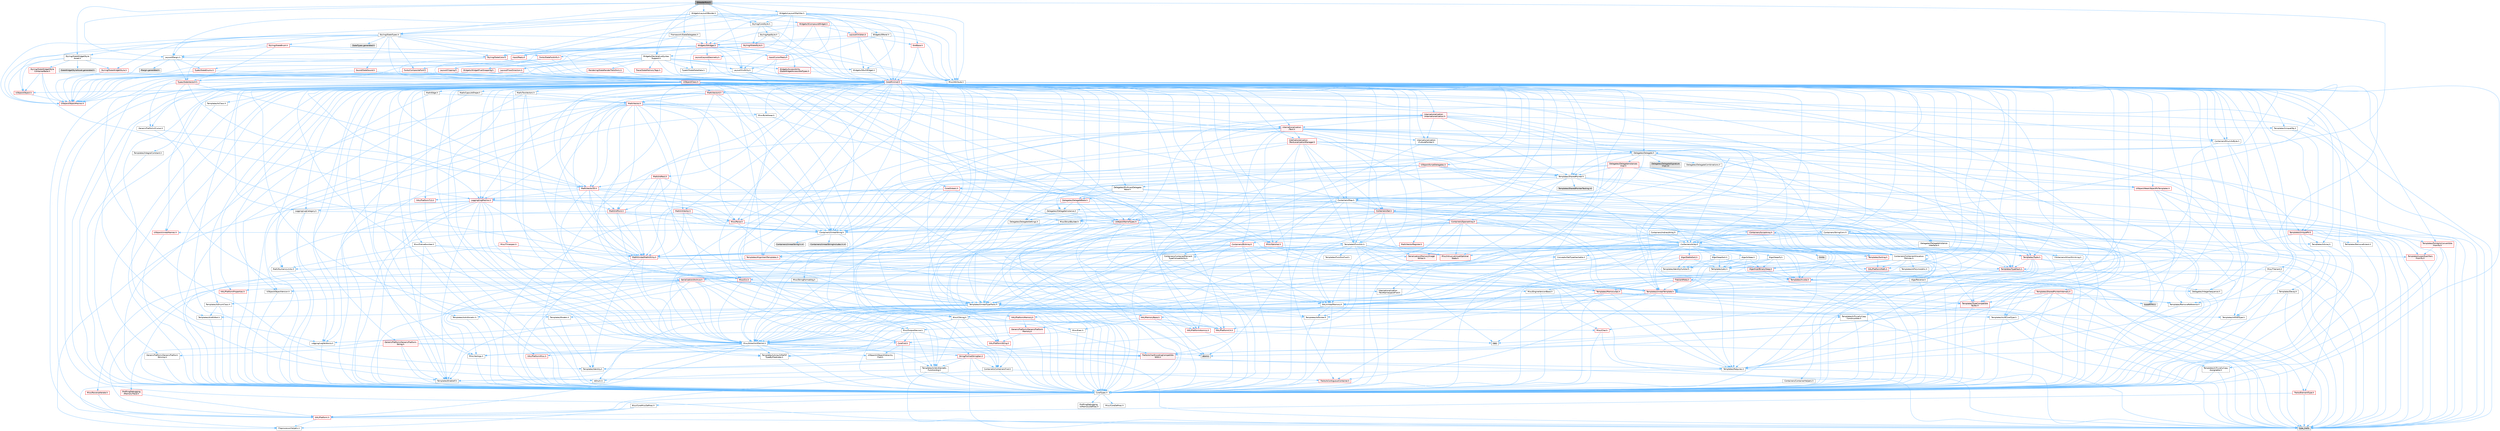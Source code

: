 digraph "SHeaderRow.h"
{
 // INTERACTIVE_SVG=YES
 // LATEX_PDF_SIZE
  bgcolor="transparent";
  edge [fontname=Helvetica,fontsize=10,labelfontname=Helvetica,labelfontsize=10];
  node [fontname=Helvetica,fontsize=10,shape=box,height=0.2,width=0.4];
  Node1 [id="Node000001",label="SHeaderRow.h",height=0.2,width=0.4,color="gray40", fillcolor="grey60", style="filled", fontcolor="black",tooltip=" "];
  Node1 -> Node2 [id="edge1_Node000001_Node000002",color="steelblue1",style="solid",tooltip=" "];
  Node2 [id="Node000002",label="Containers/IndirectArray.h",height=0.2,width=0.4,color="grey40", fillcolor="white", style="filled",URL="$de/d0e/IndirectArray_8h.html",tooltip=" "];
  Node2 -> Node3 [id="edge2_Node000002_Node000003",color="steelblue1",style="solid",tooltip=" "];
  Node3 [id="Node000003",label="CoreTypes.h",height=0.2,width=0.4,color="grey40", fillcolor="white", style="filled",URL="$dc/dec/CoreTypes_8h.html",tooltip=" "];
  Node3 -> Node4 [id="edge3_Node000003_Node000004",color="steelblue1",style="solid",tooltip=" "];
  Node4 [id="Node000004",label="HAL/Platform.h",height=0.2,width=0.4,color="red", fillcolor="#FFF0F0", style="filled",URL="$d9/dd0/Platform_8h.html",tooltip=" "];
  Node4 -> Node7 [id="edge4_Node000004_Node000007",color="steelblue1",style="solid",tooltip=" "];
  Node7 [id="Node000007",label="type_traits",height=0.2,width=0.4,color="grey60", fillcolor="#E0E0E0", style="filled",tooltip=" "];
  Node4 -> Node8 [id="edge5_Node000004_Node000008",color="steelblue1",style="solid",tooltip=" "];
  Node8 [id="Node000008",label="PreprocessorHelpers.h",height=0.2,width=0.4,color="grey40", fillcolor="white", style="filled",URL="$db/ddb/PreprocessorHelpers_8h.html",tooltip=" "];
  Node3 -> Node14 [id="edge6_Node000003_Node000014",color="steelblue1",style="solid",tooltip=" "];
  Node14 [id="Node000014",label="ProfilingDebugging\l/UMemoryDefines.h",height=0.2,width=0.4,color="grey40", fillcolor="white", style="filled",URL="$d2/da2/UMemoryDefines_8h.html",tooltip=" "];
  Node3 -> Node15 [id="edge7_Node000003_Node000015",color="steelblue1",style="solid",tooltip=" "];
  Node15 [id="Node000015",label="Misc/CoreMiscDefines.h",height=0.2,width=0.4,color="grey40", fillcolor="white", style="filled",URL="$da/d38/CoreMiscDefines_8h.html",tooltip=" "];
  Node15 -> Node4 [id="edge8_Node000015_Node000004",color="steelblue1",style="solid",tooltip=" "];
  Node15 -> Node8 [id="edge9_Node000015_Node000008",color="steelblue1",style="solid",tooltip=" "];
  Node3 -> Node16 [id="edge10_Node000003_Node000016",color="steelblue1",style="solid",tooltip=" "];
  Node16 [id="Node000016",label="Misc/CoreDefines.h",height=0.2,width=0.4,color="grey40", fillcolor="white", style="filled",URL="$d3/dd2/CoreDefines_8h.html",tooltip=" "];
  Node2 -> Node17 [id="edge11_Node000002_Node000017",color="steelblue1",style="solid",tooltip=" "];
  Node17 [id="Node000017",label="Misc/AssertionMacros.h",height=0.2,width=0.4,color="grey40", fillcolor="white", style="filled",URL="$d0/dfa/AssertionMacros_8h.html",tooltip=" "];
  Node17 -> Node3 [id="edge12_Node000017_Node000003",color="steelblue1",style="solid",tooltip=" "];
  Node17 -> Node4 [id="edge13_Node000017_Node000004",color="steelblue1",style="solid",tooltip=" "];
  Node17 -> Node18 [id="edge14_Node000017_Node000018",color="steelblue1",style="solid",tooltip=" "];
  Node18 [id="Node000018",label="HAL/PlatformMisc.h",height=0.2,width=0.4,color="red", fillcolor="#FFF0F0", style="filled",URL="$d0/df5/PlatformMisc_8h.html",tooltip=" "];
  Node18 -> Node3 [id="edge15_Node000018_Node000003",color="steelblue1",style="solid",tooltip=" "];
  Node17 -> Node8 [id="edge16_Node000017_Node000008",color="steelblue1",style="solid",tooltip=" "];
  Node17 -> Node54 [id="edge17_Node000017_Node000054",color="steelblue1",style="solid",tooltip=" "];
  Node54 [id="Node000054",label="Templates/EnableIf.h",height=0.2,width=0.4,color="grey40", fillcolor="white", style="filled",URL="$d7/d60/EnableIf_8h.html",tooltip=" "];
  Node54 -> Node3 [id="edge18_Node000054_Node000003",color="steelblue1",style="solid",tooltip=" "];
  Node17 -> Node55 [id="edge19_Node000017_Node000055",color="steelblue1",style="solid",tooltip=" "];
  Node55 [id="Node000055",label="Templates/IsArrayOrRefOf\lTypeByPredicate.h",height=0.2,width=0.4,color="grey40", fillcolor="white", style="filled",URL="$d6/da1/IsArrayOrRefOfTypeByPredicate_8h.html",tooltip=" "];
  Node55 -> Node3 [id="edge20_Node000055_Node000003",color="steelblue1",style="solid",tooltip=" "];
  Node17 -> Node56 [id="edge21_Node000017_Node000056",color="steelblue1",style="solid",tooltip=" "];
  Node56 [id="Node000056",label="Templates/IsValidVariadic\lFunctionArg.h",height=0.2,width=0.4,color="grey40", fillcolor="white", style="filled",URL="$d0/dc8/IsValidVariadicFunctionArg_8h.html",tooltip=" "];
  Node56 -> Node3 [id="edge22_Node000056_Node000003",color="steelblue1",style="solid",tooltip=" "];
  Node56 -> Node57 [id="edge23_Node000056_Node000057",color="steelblue1",style="solid",tooltip=" "];
  Node57 [id="Node000057",label="IsEnum.h",height=0.2,width=0.4,color="grey40", fillcolor="white", style="filled",URL="$d4/de5/IsEnum_8h.html",tooltip=" "];
  Node56 -> Node7 [id="edge24_Node000056_Node000007",color="steelblue1",style="solid",tooltip=" "];
  Node17 -> Node58 [id="edge25_Node000017_Node000058",color="steelblue1",style="solid",tooltip=" "];
  Node58 [id="Node000058",label="Traits/IsCharEncodingCompatible\lWith.h",height=0.2,width=0.4,color="red", fillcolor="#FFF0F0", style="filled",URL="$df/dd1/IsCharEncodingCompatibleWith_8h.html",tooltip=" "];
  Node58 -> Node7 [id="edge26_Node000058_Node000007",color="steelblue1",style="solid",tooltip=" "];
  Node17 -> Node60 [id="edge27_Node000017_Node000060",color="steelblue1",style="solid",tooltip=" "];
  Node60 [id="Node000060",label="Misc/VarArgs.h",height=0.2,width=0.4,color="grey40", fillcolor="white", style="filled",URL="$d5/d6f/VarArgs_8h.html",tooltip=" "];
  Node60 -> Node3 [id="edge28_Node000060_Node000003",color="steelblue1",style="solid",tooltip=" "];
  Node17 -> Node61 [id="edge29_Node000017_Node000061",color="steelblue1",style="solid",tooltip=" "];
  Node61 [id="Node000061",label="String/FormatStringSan.h",height=0.2,width=0.4,color="red", fillcolor="#FFF0F0", style="filled",URL="$d3/d8b/FormatStringSan_8h.html",tooltip=" "];
  Node61 -> Node7 [id="edge30_Node000061_Node000007",color="steelblue1",style="solid",tooltip=" "];
  Node61 -> Node3 [id="edge31_Node000061_Node000003",color="steelblue1",style="solid",tooltip=" "];
  Node61 -> Node62 [id="edge32_Node000061_Node000062",color="steelblue1",style="solid",tooltip=" "];
  Node62 [id="Node000062",label="Templates/Requires.h",height=0.2,width=0.4,color="grey40", fillcolor="white", style="filled",URL="$dc/d96/Requires_8h.html",tooltip=" "];
  Node62 -> Node54 [id="edge33_Node000062_Node000054",color="steelblue1",style="solid",tooltip=" "];
  Node62 -> Node7 [id="edge34_Node000062_Node000007",color="steelblue1",style="solid",tooltip=" "];
  Node61 -> Node63 [id="edge35_Node000061_Node000063",color="steelblue1",style="solid",tooltip=" "];
  Node63 [id="Node000063",label="Templates/Identity.h",height=0.2,width=0.4,color="grey40", fillcolor="white", style="filled",URL="$d0/dd5/Identity_8h.html",tooltip=" "];
  Node61 -> Node56 [id="edge36_Node000061_Node000056",color="steelblue1",style="solid",tooltip=" "];
  Node61 -> Node26 [id="edge37_Node000061_Node000026",color="steelblue1",style="solid",tooltip=" "];
  Node26 [id="Node000026",label="Containers/ContainersFwd.h",height=0.2,width=0.4,color="grey40", fillcolor="white", style="filled",URL="$d4/d0a/ContainersFwd_8h.html",tooltip=" "];
  Node26 -> Node4 [id="edge38_Node000026_Node000004",color="steelblue1",style="solid",tooltip=" "];
  Node26 -> Node3 [id="edge39_Node000026_Node000003",color="steelblue1",style="solid",tooltip=" "];
  Node26 -> Node23 [id="edge40_Node000026_Node000023",color="steelblue1",style="solid",tooltip=" "];
  Node23 [id="Node000023",label="Traits/IsContiguousContainer.h",height=0.2,width=0.4,color="red", fillcolor="#FFF0F0", style="filled",URL="$d5/d3c/IsContiguousContainer_8h.html",tooltip=" "];
  Node23 -> Node3 [id="edge41_Node000023_Node000003",color="steelblue1",style="solid",tooltip=" "];
  Node17 -> Node67 [id="edge42_Node000017_Node000067",color="steelblue1",style="solid",tooltip=" "];
  Node67 [id="Node000067",label="atomic",height=0.2,width=0.4,color="grey60", fillcolor="#E0E0E0", style="filled",tooltip=" "];
  Node2 -> Node68 [id="edge43_Node000002_Node000068",color="steelblue1",style="solid",tooltip=" "];
  Node68 [id="Node000068",label="HAL/UnrealMemory.h",height=0.2,width=0.4,color="grey40", fillcolor="white", style="filled",URL="$d9/d96/UnrealMemory_8h.html",tooltip=" "];
  Node68 -> Node3 [id="edge44_Node000068_Node000003",color="steelblue1",style="solid",tooltip=" "];
  Node68 -> Node69 [id="edge45_Node000068_Node000069",color="steelblue1",style="solid",tooltip=" "];
  Node69 [id="Node000069",label="GenericPlatform/GenericPlatform\lMemory.h",height=0.2,width=0.4,color="red", fillcolor="#FFF0F0", style="filled",URL="$dd/d22/GenericPlatformMemory_8h.html",tooltip=" "];
  Node69 -> Node25 [id="edge46_Node000069_Node000025",color="steelblue1",style="solid",tooltip=" "];
  Node25 [id="Node000025",label="CoreFwd.h",height=0.2,width=0.4,color="red", fillcolor="#FFF0F0", style="filled",URL="$d1/d1e/CoreFwd_8h.html",tooltip=" "];
  Node25 -> Node3 [id="edge47_Node000025_Node000003",color="steelblue1",style="solid",tooltip=" "];
  Node25 -> Node26 [id="edge48_Node000025_Node000026",color="steelblue1",style="solid",tooltip=" "];
  Node25 -> Node28 [id="edge49_Node000025_Node000028",color="steelblue1",style="solid",tooltip=" "];
  Node28 [id="Node000028",label="UObject/UObjectHierarchy\lFwd.h",height=0.2,width=0.4,color="grey40", fillcolor="white", style="filled",URL="$d3/d13/UObjectHierarchyFwd_8h.html",tooltip=" "];
  Node69 -> Node3 [id="edge50_Node000069_Node000003",color="steelblue1",style="solid",tooltip=" "];
  Node69 -> Node70 [id="edge51_Node000069_Node000070",color="steelblue1",style="solid",tooltip=" "];
  Node70 [id="Node000070",label="HAL/PlatformString.h",height=0.2,width=0.4,color="red", fillcolor="#FFF0F0", style="filled",URL="$db/db5/PlatformString_8h.html",tooltip=" "];
  Node70 -> Node3 [id="edge52_Node000070_Node000003",color="steelblue1",style="solid",tooltip=" "];
  Node68 -> Node72 [id="edge53_Node000068_Node000072",color="steelblue1",style="solid",tooltip=" "];
  Node72 [id="Node000072",label="HAL/MemoryBase.h",height=0.2,width=0.4,color="red", fillcolor="#FFF0F0", style="filled",URL="$d6/d9f/MemoryBase_8h.html",tooltip=" "];
  Node72 -> Node3 [id="edge54_Node000072_Node000003",color="steelblue1",style="solid",tooltip=" "];
  Node72 -> Node47 [id="edge55_Node000072_Node000047",color="steelblue1",style="solid",tooltip=" "];
  Node47 [id="Node000047",label="HAL/PlatformAtomics.h",height=0.2,width=0.4,color="red", fillcolor="#FFF0F0", style="filled",URL="$d3/d36/PlatformAtomics_8h.html",tooltip=" "];
  Node47 -> Node3 [id="edge56_Node000047_Node000003",color="steelblue1",style="solid",tooltip=" "];
  Node72 -> Node30 [id="edge57_Node000072_Node000030",color="steelblue1",style="solid",tooltip=" "];
  Node30 [id="Node000030",label="HAL/PlatformCrt.h",height=0.2,width=0.4,color="red", fillcolor="#FFF0F0", style="filled",URL="$d8/d75/PlatformCrt_8h.html",tooltip=" "];
  Node30 -> Node31 [id="edge58_Node000030_Node000031",color="steelblue1",style="solid",tooltip=" "];
  Node31 [id="Node000031",label="new",height=0.2,width=0.4,color="grey60", fillcolor="#E0E0E0", style="filled",tooltip=" "];
  Node72 -> Node73 [id="edge59_Node000072_Node000073",color="steelblue1",style="solid",tooltip=" "];
  Node73 [id="Node000073",label="Misc/Exec.h",height=0.2,width=0.4,color="grey40", fillcolor="white", style="filled",URL="$de/ddb/Exec_8h.html",tooltip=" "];
  Node73 -> Node3 [id="edge60_Node000073_Node000003",color="steelblue1",style="solid",tooltip=" "];
  Node73 -> Node17 [id="edge61_Node000073_Node000017",color="steelblue1",style="solid",tooltip=" "];
  Node72 -> Node74 [id="edge62_Node000072_Node000074",color="steelblue1",style="solid",tooltip=" "];
  Node74 [id="Node000074",label="Misc/OutputDevice.h",height=0.2,width=0.4,color="grey40", fillcolor="white", style="filled",URL="$d7/d32/OutputDevice_8h.html",tooltip=" "];
  Node74 -> Node25 [id="edge63_Node000074_Node000025",color="steelblue1",style="solid",tooltip=" "];
  Node74 -> Node3 [id="edge64_Node000074_Node000003",color="steelblue1",style="solid",tooltip=" "];
  Node74 -> Node75 [id="edge65_Node000074_Node000075",color="steelblue1",style="solid",tooltip=" "];
  Node75 [id="Node000075",label="Logging/LogVerbosity.h",height=0.2,width=0.4,color="grey40", fillcolor="white", style="filled",URL="$d2/d8f/LogVerbosity_8h.html",tooltip=" "];
  Node75 -> Node3 [id="edge66_Node000075_Node000003",color="steelblue1",style="solid",tooltip=" "];
  Node74 -> Node60 [id="edge67_Node000074_Node000060",color="steelblue1",style="solid",tooltip=" "];
  Node74 -> Node55 [id="edge68_Node000074_Node000055",color="steelblue1",style="solid",tooltip=" "];
  Node74 -> Node56 [id="edge69_Node000074_Node000056",color="steelblue1",style="solid",tooltip=" "];
  Node74 -> Node58 [id="edge70_Node000074_Node000058",color="steelblue1",style="solid",tooltip=" "];
  Node68 -> Node85 [id="edge71_Node000068_Node000085",color="steelblue1",style="solid",tooltip=" "];
  Node85 [id="Node000085",label="HAL/PlatformMemory.h",height=0.2,width=0.4,color="red", fillcolor="#FFF0F0", style="filled",URL="$de/d68/PlatformMemory_8h.html",tooltip=" "];
  Node85 -> Node3 [id="edge72_Node000085_Node000003",color="steelblue1",style="solid",tooltip=" "];
  Node85 -> Node69 [id="edge73_Node000085_Node000069",color="steelblue1",style="solid",tooltip=" "];
  Node68 -> Node87 [id="edge74_Node000068_Node000087",color="steelblue1",style="solid",tooltip=" "];
  Node87 [id="Node000087",label="ProfilingDebugging\l/MemoryTrace.h",height=0.2,width=0.4,color="red", fillcolor="#FFF0F0", style="filled",URL="$da/dd7/MemoryTrace_8h.html",tooltip=" "];
  Node87 -> Node4 [id="edge75_Node000087_Node000004",color="steelblue1",style="solid",tooltip=" "];
  Node68 -> Node88 [id="edge76_Node000068_Node000088",color="steelblue1",style="solid",tooltip=" "];
  Node88 [id="Node000088",label="Templates/IsPointer.h",height=0.2,width=0.4,color="grey40", fillcolor="white", style="filled",URL="$d7/d05/IsPointer_8h.html",tooltip=" "];
  Node88 -> Node3 [id="edge77_Node000088_Node000003",color="steelblue1",style="solid",tooltip=" "];
  Node2 -> Node89 [id="edge78_Node000002_Node000089",color="steelblue1",style="solid",tooltip=" "];
  Node89 [id="Node000089",label="Templates/UnrealTypeTraits.h",height=0.2,width=0.4,color="grey40", fillcolor="white", style="filled",URL="$d2/d2d/UnrealTypeTraits_8h.html",tooltip=" "];
  Node89 -> Node3 [id="edge79_Node000089_Node000003",color="steelblue1",style="solid",tooltip=" "];
  Node89 -> Node88 [id="edge80_Node000089_Node000088",color="steelblue1",style="solid",tooltip=" "];
  Node89 -> Node17 [id="edge81_Node000089_Node000017",color="steelblue1",style="solid",tooltip=" "];
  Node89 -> Node81 [id="edge82_Node000089_Node000081",color="steelblue1",style="solid",tooltip=" "];
  Node81 [id="Node000081",label="Templates/AndOrNot.h",height=0.2,width=0.4,color="grey40", fillcolor="white", style="filled",URL="$db/d0a/AndOrNot_8h.html",tooltip=" "];
  Node81 -> Node3 [id="edge83_Node000081_Node000003",color="steelblue1",style="solid",tooltip=" "];
  Node89 -> Node54 [id="edge84_Node000089_Node000054",color="steelblue1",style="solid",tooltip=" "];
  Node89 -> Node90 [id="edge85_Node000089_Node000090",color="steelblue1",style="solid",tooltip=" "];
  Node90 [id="Node000090",label="Templates/IsArithmetic.h",height=0.2,width=0.4,color="grey40", fillcolor="white", style="filled",URL="$d2/d5d/IsArithmetic_8h.html",tooltip=" "];
  Node90 -> Node3 [id="edge86_Node000090_Node000003",color="steelblue1",style="solid",tooltip=" "];
  Node89 -> Node57 [id="edge87_Node000089_Node000057",color="steelblue1",style="solid",tooltip=" "];
  Node89 -> Node91 [id="edge88_Node000089_Node000091",color="steelblue1",style="solid",tooltip=" "];
  Node91 [id="Node000091",label="Templates/Models.h",height=0.2,width=0.4,color="grey40", fillcolor="white", style="filled",URL="$d3/d0c/Models_8h.html",tooltip=" "];
  Node91 -> Node63 [id="edge89_Node000091_Node000063",color="steelblue1",style="solid",tooltip=" "];
  Node89 -> Node92 [id="edge90_Node000089_Node000092",color="steelblue1",style="solid",tooltip=" "];
  Node92 [id="Node000092",label="Templates/IsPODType.h",height=0.2,width=0.4,color="grey40", fillcolor="white", style="filled",URL="$d7/db1/IsPODType_8h.html",tooltip=" "];
  Node92 -> Node3 [id="edge91_Node000092_Node000003",color="steelblue1",style="solid",tooltip=" "];
  Node89 -> Node93 [id="edge92_Node000089_Node000093",color="steelblue1",style="solid",tooltip=" "];
  Node93 [id="Node000093",label="Templates/IsUECoreType.h",height=0.2,width=0.4,color="grey40", fillcolor="white", style="filled",URL="$d1/db8/IsUECoreType_8h.html",tooltip=" "];
  Node93 -> Node3 [id="edge93_Node000093_Node000003",color="steelblue1",style="solid",tooltip=" "];
  Node93 -> Node7 [id="edge94_Node000093_Node000007",color="steelblue1",style="solid",tooltip=" "];
  Node89 -> Node82 [id="edge95_Node000089_Node000082",color="steelblue1",style="solid",tooltip=" "];
  Node82 [id="Node000082",label="Templates/IsTriviallyCopy\lConstructible.h",height=0.2,width=0.4,color="grey40", fillcolor="white", style="filled",URL="$d3/d78/IsTriviallyCopyConstructible_8h.html",tooltip=" "];
  Node82 -> Node3 [id="edge96_Node000082_Node000003",color="steelblue1",style="solid",tooltip=" "];
  Node82 -> Node7 [id="edge97_Node000082_Node000007",color="steelblue1",style="solid",tooltip=" "];
  Node2 -> Node94 [id="edge98_Node000002_Node000094",color="steelblue1",style="solid",tooltip=" "];
  Node94 [id="Node000094",label="Containers/ContainerAllocation\lPolicies.h",height=0.2,width=0.4,color="grey40", fillcolor="white", style="filled",URL="$d7/dff/ContainerAllocationPolicies_8h.html",tooltip=" "];
  Node94 -> Node3 [id="edge99_Node000094_Node000003",color="steelblue1",style="solid",tooltip=" "];
  Node94 -> Node95 [id="edge100_Node000094_Node000095",color="steelblue1",style="solid",tooltip=" "];
  Node95 [id="Node000095",label="Containers/ContainerHelpers.h",height=0.2,width=0.4,color="grey40", fillcolor="white", style="filled",URL="$d7/d33/ContainerHelpers_8h.html",tooltip=" "];
  Node95 -> Node3 [id="edge101_Node000095_Node000003",color="steelblue1",style="solid",tooltip=" "];
  Node94 -> Node94 [id="edge102_Node000094_Node000094",color="steelblue1",style="solid",tooltip=" "];
  Node94 -> Node96 [id="edge103_Node000094_Node000096",color="steelblue1",style="solid",tooltip=" "];
  Node96 [id="Node000096",label="HAL/PlatformMath.h",height=0.2,width=0.4,color="red", fillcolor="#FFF0F0", style="filled",URL="$dc/d53/PlatformMath_8h.html",tooltip=" "];
  Node96 -> Node3 [id="edge104_Node000096_Node000003",color="steelblue1",style="solid",tooltip=" "];
  Node94 -> Node68 [id="edge105_Node000094_Node000068",color="steelblue1",style="solid",tooltip=" "];
  Node94 -> Node40 [id="edge106_Node000094_Node000040",color="steelblue1",style="solid",tooltip=" "];
  Node40 [id="Node000040",label="Math/NumericLimits.h",height=0.2,width=0.4,color="grey40", fillcolor="white", style="filled",URL="$df/d1b/NumericLimits_8h.html",tooltip=" "];
  Node40 -> Node3 [id="edge107_Node000040_Node000003",color="steelblue1",style="solid",tooltip=" "];
  Node94 -> Node17 [id="edge108_Node000094_Node000017",color="steelblue1",style="solid",tooltip=" "];
  Node94 -> Node106 [id="edge109_Node000094_Node000106",color="steelblue1",style="solid",tooltip=" "];
  Node106 [id="Node000106",label="Templates/IsPolymorphic.h",height=0.2,width=0.4,color="grey40", fillcolor="white", style="filled",URL="$dc/d20/IsPolymorphic_8h.html",tooltip=" "];
  Node94 -> Node107 [id="edge110_Node000094_Node000107",color="steelblue1",style="solid",tooltip=" "];
  Node107 [id="Node000107",label="Templates/MemoryOps.h",height=0.2,width=0.4,color="red", fillcolor="#FFF0F0", style="filled",URL="$db/dea/MemoryOps_8h.html",tooltip=" "];
  Node107 -> Node3 [id="edge111_Node000107_Node000003",color="steelblue1",style="solid",tooltip=" "];
  Node107 -> Node68 [id="edge112_Node000107_Node000068",color="steelblue1",style="solid",tooltip=" "];
  Node107 -> Node83 [id="edge113_Node000107_Node000083",color="steelblue1",style="solid",tooltip=" "];
  Node83 [id="Node000083",label="Templates/IsTriviallyCopy\lAssignable.h",height=0.2,width=0.4,color="grey40", fillcolor="white", style="filled",URL="$d2/df2/IsTriviallyCopyAssignable_8h.html",tooltip=" "];
  Node83 -> Node3 [id="edge114_Node000083_Node000003",color="steelblue1",style="solid",tooltip=" "];
  Node83 -> Node7 [id="edge115_Node000083_Node000007",color="steelblue1",style="solid",tooltip=" "];
  Node107 -> Node82 [id="edge116_Node000107_Node000082",color="steelblue1",style="solid",tooltip=" "];
  Node107 -> Node62 [id="edge117_Node000107_Node000062",color="steelblue1",style="solid",tooltip=" "];
  Node107 -> Node89 [id="edge118_Node000107_Node000089",color="steelblue1",style="solid",tooltip=" "];
  Node107 -> Node31 [id="edge119_Node000107_Node000031",color="steelblue1",style="solid",tooltip=" "];
  Node107 -> Node7 [id="edge120_Node000107_Node000007",color="steelblue1",style="solid",tooltip=" "];
  Node94 -> Node103 [id="edge121_Node000094_Node000103",color="steelblue1",style="solid",tooltip=" "];
  Node103 [id="Node000103",label="Templates/TypeCompatible\lBytes.h",height=0.2,width=0.4,color="red", fillcolor="#FFF0F0", style="filled",URL="$df/d0a/TypeCompatibleBytes_8h.html",tooltip=" "];
  Node103 -> Node3 [id="edge122_Node000103_Node000003",color="steelblue1",style="solid",tooltip=" "];
  Node103 -> Node31 [id="edge123_Node000103_Node000031",color="steelblue1",style="solid",tooltip=" "];
  Node103 -> Node7 [id="edge124_Node000103_Node000007",color="steelblue1",style="solid",tooltip=" "];
  Node94 -> Node7 [id="edge125_Node000094_Node000007",color="steelblue1",style="solid",tooltip=" "];
  Node2 -> Node109 [id="edge126_Node000002_Node000109",color="steelblue1",style="solid",tooltip=" "];
  Node109 [id="Node000109",label="Containers/Array.h",height=0.2,width=0.4,color="grey40", fillcolor="white", style="filled",URL="$df/dd0/Array_8h.html",tooltip=" "];
  Node109 -> Node3 [id="edge127_Node000109_Node000003",color="steelblue1",style="solid",tooltip=" "];
  Node109 -> Node17 [id="edge128_Node000109_Node000017",color="steelblue1",style="solid",tooltip=" "];
  Node109 -> Node110 [id="edge129_Node000109_Node000110",color="steelblue1",style="solid",tooltip=" "];
  Node110 [id="Node000110",label="Misc/IntrusiveUnsetOptional\lState.h",height=0.2,width=0.4,color="red", fillcolor="#FFF0F0", style="filled",URL="$d2/d0a/IntrusiveUnsetOptionalState_8h.html",tooltip=" "];
  Node109 -> Node112 [id="edge130_Node000109_Node000112",color="steelblue1",style="solid",tooltip=" "];
  Node112 [id="Node000112",label="Misc/ReverseIterate.h",height=0.2,width=0.4,color="red", fillcolor="#FFF0F0", style="filled",URL="$db/de3/ReverseIterate_8h.html",tooltip=" "];
  Node112 -> Node4 [id="edge131_Node000112_Node000004",color="steelblue1",style="solid",tooltip=" "];
  Node109 -> Node68 [id="edge132_Node000109_Node000068",color="steelblue1",style="solid",tooltip=" "];
  Node109 -> Node89 [id="edge133_Node000109_Node000089",color="steelblue1",style="solid",tooltip=" "];
  Node109 -> Node114 [id="edge134_Node000109_Node000114",color="steelblue1",style="solid",tooltip=" "];
  Node114 [id="Node000114",label="Templates/UnrealTemplate.h",height=0.2,width=0.4,color="red", fillcolor="#FFF0F0", style="filled",URL="$d4/d24/UnrealTemplate_8h.html",tooltip=" "];
  Node114 -> Node3 [id="edge135_Node000114_Node000003",color="steelblue1",style="solid",tooltip=" "];
  Node114 -> Node88 [id="edge136_Node000114_Node000088",color="steelblue1",style="solid",tooltip=" "];
  Node114 -> Node68 [id="edge137_Node000114_Node000068",color="steelblue1",style="solid",tooltip=" "];
  Node114 -> Node89 [id="edge138_Node000114_Node000089",color="steelblue1",style="solid",tooltip=" "];
  Node114 -> Node99 [id="edge139_Node000114_Node000099",color="steelblue1",style="solid",tooltip=" "];
  Node99 [id="Node000099",label="Templates/RemoveReference.h",height=0.2,width=0.4,color="grey40", fillcolor="white", style="filled",URL="$da/dbe/RemoveReference_8h.html",tooltip=" "];
  Node99 -> Node3 [id="edge140_Node000099_Node000003",color="steelblue1",style="solid",tooltip=" "];
  Node114 -> Node62 [id="edge141_Node000114_Node000062",color="steelblue1",style="solid",tooltip=" "];
  Node114 -> Node103 [id="edge142_Node000114_Node000103",color="steelblue1",style="solid",tooltip=" "];
  Node114 -> Node63 [id="edge143_Node000114_Node000063",color="steelblue1",style="solid",tooltip=" "];
  Node114 -> Node23 [id="edge144_Node000114_Node000023",color="steelblue1",style="solid",tooltip=" "];
  Node114 -> Node7 [id="edge145_Node000114_Node000007",color="steelblue1",style="solid",tooltip=" "];
  Node109 -> Node117 [id="edge146_Node000109_Node000117",color="steelblue1",style="solid",tooltip=" "];
  Node117 [id="Node000117",label="Containers/AllowShrinking.h",height=0.2,width=0.4,color="grey40", fillcolor="white", style="filled",URL="$d7/d1a/AllowShrinking_8h.html",tooltip=" "];
  Node117 -> Node3 [id="edge147_Node000117_Node000003",color="steelblue1",style="solid",tooltip=" "];
  Node109 -> Node94 [id="edge148_Node000109_Node000094",color="steelblue1",style="solid",tooltip=" "];
  Node109 -> Node118 [id="edge149_Node000109_Node000118",color="steelblue1",style="solid",tooltip=" "];
  Node118 [id="Node000118",label="Containers/ContainerElement\lTypeCompatibility.h",height=0.2,width=0.4,color="grey40", fillcolor="white", style="filled",URL="$df/ddf/ContainerElementTypeCompatibility_8h.html",tooltip=" "];
  Node118 -> Node3 [id="edge150_Node000118_Node000003",color="steelblue1",style="solid",tooltip=" "];
  Node118 -> Node89 [id="edge151_Node000118_Node000089",color="steelblue1",style="solid",tooltip=" "];
  Node109 -> Node119 [id="edge152_Node000109_Node000119",color="steelblue1",style="solid",tooltip=" "];
  Node119 [id="Node000119",label="Serialization/Archive.h",height=0.2,width=0.4,color="red", fillcolor="#FFF0F0", style="filled",URL="$d7/d3b/Archive_8h.html",tooltip=" "];
  Node119 -> Node25 [id="edge153_Node000119_Node000025",color="steelblue1",style="solid",tooltip=" "];
  Node119 -> Node3 [id="edge154_Node000119_Node000003",color="steelblue1",style="solid",tooltip=" "];
  Node119 -> Node120 [id="edge155_Node000119_Node000120",color="steelblue1",style="solid",tooltip=" "];
  Node120 [id="Node000120",label="HAL/PlatformProperties.h",height=0.2,width=0.4,color="red", fillcolor="#FFF0F0", style="filled",URL="$d9/db0/PlatformProperties_8h.html",tooltip=" "];
  Node120 -> Node3 [id="edge156_Node000120_Node000003",color="steelblue1",style="solid",tooltip=" "];
  Node119 -> Node123 [id="edge157_Node000119_Node000123",color="steelblue1",style="solid",tooltip=" "];
  Node123 [id="Node000123",label="Internationalization\l/TextNamespaceFwd.h",height=0.2,width=0.4,color="grey40", fillcolor="white", style="filled",URL="$d8/d97/TextNamespaceFwd_8h.html",tooltip=" "];
  Node123 -> Node3 [id="edge158_Node000123_Node000003",color="steelblue1",style="solid",tooltip=" "];
  Node119 -> Node17 [id="edge159_Node000119_Node000017",color="steelblue1",style="solid",tooltip=" "];
  Node119 -> Node124 [id="edge160_Node000119_Node000124",color="steelblue1",style="solid",tooltip=" "];
  Node124 [id="Node000124",label="Misc/EngineVersionBase.h",height=0.2,width=0.4,color="grey40", fillcolor="white", style="filled",URL="$d5/d2b/EngineVersionBase_8h.html",tooltip=" "];
  Node124 -> Node3 [id="edge161_Node000124_Node000003",color="steelblue1",style="solid",tooltip=" "];
  Node119 -> Node60 [id="edge162_Node000119_Node000060",color="steelblue1",style="solid",tooltip=" "];
  Node119 -> Node54 [id="edge163_Node000119_Node000054",color="steelblue1",style="solid",tooltip=" "];
  Node119 -> Node55 [id="edge164_Node000119_Node000055",color="steelblue1",style="solid",tooltip=" "];
  Node119 -> Node127 [id="edge165_Node000119_Node000127",color="steelblue1",style="solid",tooltip=" "];
  Node127 [id="Node000127",label="Templates/IsEnumClass.h",height=0.2,width=0.4,color="grey40", fillcolor="white", style="filled",URL="$d7/d15/IsEnumClass_8h.html",tooltip=" "];
  Node127 -> Node3 [id="edge166_Node000127_Node000003",color="steelblue1",style="solid",tooltip=" "];
  Node127 -> Node81 [id="edge167_Node000127_Node000081",color="steelblue1",style="solid",tooltip=" "];
  Node119 -> Node56 [id="edge168_Node000119_Node000056",color="steelblue1",style="solid",tooltip=" "];
  Node119 -> Node114 [id="edge169_Node000119_Node000114",color="steelblue1",style="solid",tooltip=" "];
  Node119 -> Node58 [id="edge170_Node000119_Node000058",color="steelblue1",style="solid",tooltip=" "];
  Node119 -> Node128 [id="edge171_Node000119_Node000128",color="steelblue1",style="solid",tooltip=" "];
  Node128 [id="Node000128",label="UObject/ObjectVersion.h",height=0.2,width=0.4,color="grey40", fillcolor="white", style="filled",URL="$da/d63/ObjectVersion_8h.html",tooltip=" "];
  Node128 -> Node3 [id="edge172_Node000128_Node000003",color="steelblue1",style="solid",tooltip=" "];
  Node109 -> Node129 [id="edge173_Node000109_Node000129",color="steelblue1",style="solid",tooltip=" "];
  Node129 [id="Node000129",label="Serialization/MemoryImage\lWriter.h",height=0.2,width=0.4,color="red", fillcolor="#FFF0F0", style="filled",URL="$d0/d08/MemoryImageWriter_8h.html",tooltip=" "];
  Node129 -> Node3 [id="edge174_Node000129_Node000003",color="steelblue1",style="solid",tooltip=" "];
  Node109 -> Node143 [id="edge175_Node000109_Node000143",color="steelblue1",style="solid",tooltip=" "];
  Node143 [id="Node000143",label="Algo/Heapify.h",height=0.2,width=0.4,color="grey40", fillcolor="white", style="filled",URL="$d0/d2a/Heapify_8h.html",tooltip=" "];
  Node143 -> Node144 [id="edge176_Node000143_Node000144",color="steelblue1",style="solid",tooltip=" "];
  Node144 [id="Node000144",label="Algo/Impl/BinaryHeap.h",height=0.2,width=0.4,color="red", fillcolor="#FFF0F0", style="filled",URL="$d7/da3/Algo_2Impl_2BinaryHeap_8h.html",tooltip=" "];
  Node144 -> Node145 [id="edge177_Node000144_Node000145",color="steelblue1",style="solid",tooltip=" "];
  Node145 [id="Node000145",label="Templates/Invoke.h",height=0.2,width=0.4,color="red", fillcolor="#FFF0F0", style="filled",URL="$d7/deb/Invoke_8h.html",tooltip=" "];
  Node145 -> Node3 [id="edge178_Node000145_Node000003",color="steelblue1",style="solid",tooltip=" "];
  Node145 -> Node114 [id="edge179_Node000145_Node000114",color="steelblue1",style="solid",tooltip=" "];
  Node145 -> Node7 [id="edge180_Node000145_Node000007",color="steelblue1",style="solid",tooltip=" "];
  Node144 -> Node7 [id="edge181_Node000144_Node000007",color="steelblue1",style="solid",tooltip=" "];
  Node143 -> Node149 [id="edge182_Node000143_Node000149",color="steelblue1",style="solid",tooltip=" "];
  Node149 [id="Node000149",label="Templates/IdentityFunctor.h",height=0.2,width=0.4,color="grey40", fillcolor="white", style="filled",URL="$d7/d2e/IdentityFunctor_8h.html",tooltip=" "];
  Node149 -> Node4 [id="edge183_Node000149_Node000004",color="steelblue1",style="solid",tooltip=" "];
  Node143 -> Node145 [id="edge184_Node000143_Node000145",color="steelblue1",style="solid",tooltip=" "];
  Node143 -> Node150 [id="edge185_Node000143_Node000150",color="steelblue1",style="solid",tooltip=" "];
  Node150 [id="Node000150",label="Templates/Less.h",height=0.2,width=0.4,color="grey40", fillcolor="white", style="filled",URL="$de/dc8/Less_8h.html",tooltip=" "];
  Node150 -> Node3 [id="edge186_Node000150_Node000003",color="steelblue1",style="solid",tooltip=" "];
  Node150 -> Node114 [id="edge187_Node000150_Node000114",color="steelblue1",style="solid",tooltip=" "];
  Node143 -> Node114 [id="edge188_Node000143_Node000114",color="steelblue1",style="solid",tooltip=" "];
  Node109 -> Node151 [id="edge189_Node000109_Node000151",color="steelblue1",style="solid",tooltip=" "];
  Node151 [id="Node000151",label="Algo/HeapSort.h",height=0.2,width=0.4,color="grey40", fillcolor="white", style="filled",URL="$d3/d92/HeapSort_8h.html",tooltip=" "];
  Node151 -> Node144 [id="edge190_Node000151_Node000144",color="steelblue1",style="solid",tooltip=" "];
  Node151 -> Node149 [id="edge191_Node000151_Node000149",color="steelblue1",style="solid",tooltip=" "];
  Node151 -> Node150 [id="edge192_Node000151_Node000150",color="steelblue1",style="solid",tooltip=" "];
  Node151 -> Node114 [id="edge193_Node000151_Node000114",color="steelblue1",style="solid",tooltip=" "];
  Node109 -> Node152 [id="edge194_Node000109_Node000152",color="steelblue1",style="solid",tooltip=" "];
  Node152 [id="Node000152",label="Algo/IsHeap.h",height=0.2,width=0.4,color="grey40", fillcolor="white", style="filled",URL="$de/d32/IsHeap_8h.html",tooltip=" "];
  Node152 -> Node144 [id="edge195_Node000152_Node000144",color="steelblue1",style="solid",tooltip=" "];
  Node152 -> Node149 [id="edge196_Node000152_Node000149",color="steelblue1",style="solid",tooltip=" "];
  Node152 -> Node145 [id="edge197_Node000152_Node000145",color="steelblue1",style="solid",tooltip=" "];
  Node152 -> Node150 [id="edge198_Node000152_Node000150",color="steelblue1",style="solid",tooltip=" "];
  Node152 -> Node114 [id="edge199_Node000152_Node000114",color="steelblue1",style="solid",tooltip=" "];
  Node109 -> Node144 [id="edge200_Node000109_Node000144",color="steelblue1",style="solid",tooltip=" "];
  Node109 -> Node153 [id="edge201_Node000109_Node000153",color="steelblue1",style="solid",tooltip=" "];
  Node153 [id="Node000153",label="Algo/StableSort.h",height=0.2,width=0.4,color="red", fillcolor="#FFF0F0", style="filled",URL="$d7/d3c/StableSort_8h.html",tooltip=" "];
  Node153 -> Node149 [id="edge202_Node000153_Node000149",color="steelblue1",style="solid",tooltip=" "];
  Node153 -> Node145 [id="edge203_Node000153_Node000145",color="steelblue1",style="solid",tooltip=" "];
  Node153 -> Node150 [id="edge204_Node000153_Node000150",color="steelblue1",style="solid",tooltip=" "];
  Node153 -> Node114 [id="edge205_Node000153_Node000114",color="steelblue1",style="solid",tooltip=" "];
  Node109 -> Node156 [id="edge206_Node000109_Node000156",color="steelblue1",style="solid",tooltip=" "];
  Node156 [id="Node000156",label="Concepts/GetTypeHashable.h",height=0.2,width=0.4,color="grey40", fillcolor="white", style="filled",URL="$d3/da2/GetTypeHashable_8h.html",tooltip=" "];
  Node156 -> Node3 [id="edge207_Node000156_Node000003",color="steelblue1",style="solid",tooltip=" "];
  Node156 -> Node134 [id="edge208_Node000156_Node000134",color="steelblue1",style="solid",tooltip=" "];
  Node134 [id="Node000134",label="Templates/TypeHash.h",height=0.2,width=0.4,color="red", fillcolor="#FFF0F0", style="filled",URL="$d1/d62/TypeHash_8h.html",tooltip=" "];
  Node134 -> Node3 [id="edge209_Node000134_Node000003",color="steelblue1",style="solid",tooltip=" "];
  Node134 -> Node62 [id="edge210_Node000134_Node000062",color="steelblue1",style="solid",tooltip=" "];
  Node134 -> Node135 [id="edge211_Node000134_Node000135",color="steelblue1",style="solid",tooltip=" "];
  Node135 [id="Node000135",label="Misc/Crc.h",height=0.2,width=0.4,color="red", fillcolor="#FFF0F0", style="filled",URL="$d4/dd2/Crc_8h.html",tooltip=" "];
  Node135 -> Node3 [id="edge212_Node000135_Node000003",color="steelblue1",style="solid",tooltip=" "];
  Node135 -> Node70 [id="edge213_Node000135_Node000070",color="steelblue1",style="solid",tooltip=" "];
  Node135 -> Node17 [id="edge214_Node000135_Node000017",color="steelblue1",style="solid",tooltip=" "];
  Node135 -> Node136 [id="edge215_Node000135_Node000136",color="steelblue1",style="solid",tooltip=" "];
  Node136 [id="Node000136",label="Misc/CString.h",height=0.2,width=0.4,color="grey40", fillcolor="white", style="filled",URL="$d2/d49/CString_8h.html",tooltip=" "];
  Node136 -> Node3 [id="edge216_Node000136_Node000003",color="steelblue1",style="solid",tooltip=" "];
  Node136 -> Node30 [id="edge217_Node000136_Node000030",color="steelblue1",style="solid",tooltip=" "];
  Node136 -> Node70 [id="edge218_Node000136_Node000070",color="steelblue1",style="solid",tooltip=" "];
  Node136 -> Node17 [id="edge219_Node000136_Node000017",color="steelblue1",style="solid",tooltip=" "];
  Node136 -> Node137 [id="edge220_Node000136_Node000137",color="steelblue1",style="solid",tooltip=" "];
  Node137 [id="Node000137",label="Misc/Char.h",height=0.2,width=0.4,color="red", fillcolor="#FFF0F0", style="filled",URL="$d0/d58/Char_8h.html",tooltip=" "];
  Node137 -> Node3 [id="edge221_Node000137_Node000003",color="steelblue1",style="solid",tooltip=" "];
  Node137 -> Node7 [id="edge222_Node000137_Node000007",color="steelblue1",style="solid",tooltip=" "];
  Node136 -> Node60 [id="edge223_Node000136_Node000060",color="steelblue1",style="solid",tooltip=" "];
  Node136 -> Node55 [id="edge224_Node000136_Node000055",color="steelblue1",style="solid",tooltip=" "];
  Node136 -> Node56 [id="edge225_Node000136_Node000056",color="steelblue1",style="solid",tooltip=" "];
  Node136 -> Node58 [id="edge226_Node000136_Node000058",color="steelblue1",style="solid",tooltip=" "];
  Node135 -> Node137 [id="edge227_Node000135_Node000137",color="steelblue1",style="solid",tooltip=" "];
  Node135 -> Node89 [id="edge228_Node000135_Node000089",color="steelblue1",style="solid",tooltip=" "];
  Node134 -> Node7 [id="edge229_Node000134_Node000007",color="steelblue1",style="solid",tooltip=" "];
  Node109 -> Node149 [id="edge230_Node000109_Node000149",color="steelblue1",style="solid",tooltip=" "];
  Node109 -> Node145 [id="edge231_Node000109_Node000145",color="steelblue1",style="solid",tooltip=" "];
  Node109 -> Node150 [id="edge232_Node000109_Node000150",color="steelblue1",style="solid",tooltip=" "];
  Node109 -> Node157 [id="edge233_Node000109_Node000157",color="steelblue1",style="solid",tooltip=" "];
  Node157 [id="Node000157",label="Templates/LosesQualifiers\lFromTo.h",height=0.2,width=0.4,color="red", fillcolor="#FFF0F0", style="filled",URL="$d2/db3/LosesQualifiersFromTo_8h.html",tooltip=" "];
  Node157 -> Node7 [id="edge234_Node000157_Node000007",color="steelblue1",style="solid",tooltip=" "];
  Node109 -> Node62 [id="edge235_Node000109_Node000062",color="steelblue1",style="solid",tooltip=" "];
  Node109 -> Node158 [id="edge236_Node000109_Node000158",color="steelblue1",style="solid",tooltip=" "];
  Node158 [id="Node000158",label="Templates/Sorting.h",height=0.2,width=0.4,color="red", fillcolor="#FFF0F0", style="filled",URL="$d3/d9e/Sorting_8h.html",tooltip=" "];
  Node158 -> Node3 [id="edge237_Node000158_Node000003",color="steelblue1",style="solid",tooltip=" "];
  Node158 -> Node96 [id="edge238_Node000158_Node000096",color="steelblue1",style="solid",tooltip=" "];
  Node158 -> Node150 [id="edge239_Node000158_Node000150",color="steelblue1",style="solid",tooltip=" "];
  Node109 -> Node162 [id="edge240_Node000109_Node000162",color="steelblue1",style="solid",tooltip=" "];
  Node162 [id="Node000162",label="Templates/AlignmentTemplates.h",height=0.2,width=0.4,color="red", fillcolor="#FFF0F0", style="filled",URL="$dd/d32/AlignmentTemplates_8h.html",tooltip=" "];
  Node162 -> Node3 [id="edge241_Node000162_Node000003",color="steelblue1",style="solid",tooltip=" "];
  Node162 -> Node88 [id="edge242_Node000162_Node000088",color="steelblue1",style="solid",tooltip=" "];
  Node109 -> Node21 [id="edge243_Node000109_Node000021",color="steelblue1",style="solid",tooltip=" "];
  Node21 [id="Node000021",label="Traits/ElementType.h",height=0.2,width=0.4,color="red", fillcolor="#FFF0F0", style="filled",URL="$d5/d4f/ElementType_8h.html",tooltip=" "];
  Node21 -> Node4 [id="edge244_Node000021_Node000004",color="steelblue1",style="solid",tooltip=" "];
  Node21 -> Node7 [id="edge245_Node000021_Node000007",color="steelblue1",style="solid",tooltip=" "];
  Node109 -> Node104 [id="edge246_Node000109_Node000104",color="steelblue1",style="solid",tooltip=" "];
  Node104 [id="Node000104",label="limits",height=0.2,width=0.4,color="grey60", fillcolor="#E0E0E0", style="filled",tooltip=" "];
  Node109 -> Node7 [id="edge247_Node000109_Node000007",color="steelblue1",style="solid",tooltip=" "];
  Node1 -> Node163 [id="edge248_Node000001_Node000163",color="steelblue1",style="solid",tooltip=" "];
  Node163 [id="Node000163",label="Misc/Attribute.h",height=0.2,width=0.4,color="grey40", fillcolor="white", style="filled",URL="$d4/d08/Attribute_8h.html",tooltip=" "];
  Node163 -> Node3 [id="edge249_Node000163_Node000003",color="steelblue1",style="solid",tooltip=" "];
  Node163 -> Node164 [id="edge250_Node000163_Node000164",color="steelblue1",style="solid",tooltip=" "];
  Node164 [id="Node000164",label="Misc/TVariant.h",height=0.2,width=0.4,color="grey40", fillcolor="white", style="filled",URL="$d2/d16/TVariant_8h.html",tooltip=" "];
  Node164 -> Node62 [id="edge251_Node000164_Node000062",color="steelblue1",style="solid",tooltip=" "];
  Node164 -> Node165 [id="edge252_Node000164_Node000165",color="steelblue1",style="solid",tooltip=" "];
  Node165 [id="Node000165",label="TVariantMeta.h",height=0.2,width=0.4,color="red", fillcolor="#FFF0F0", style="filled",URL="$d0/d34/TVariantMeta_8h.html",tooltip=" "];
  Node165 -> Node107 [id="edge253_Node000165_Node000107",color="steelblue1",style="solid",tooltip=" "];
  Node165 -> Node103 [id="edge254_Node000165_Node000103",color="steelblue1",style="solid",tooltip=" "];
  Node165 -> Node114 [id="edge255_Node000165_Node000114",color="steelblue1",style="solid",tooltip=" "];
  Node165 -> Node89 [id="edge256_Node000165_Node000089",color="steelblue1",style="solid",tooltip=" "];
  Node165 -> Node166 [id="edge257_Node000165_Node000166",color="steelblue1",style="solid",tooltip=" "];
  Node166 [id="Node000166",label="Delegates/IntegerSequence.h",height=0.2,width=0.4,color="grey40", fillcolor="white", style="filled",URL="$d2/dcc/IntegerSequence_8h.html",tooltip=" "];
  Node166 -> Node3 [id="edge258_Node000166_Node000003",color="steelblue1",style="solid",tooltip=" "];
  Node165 -> Node17 [id="edge259_Node000165_Node000017",color="steelblue1",style="solid",tooltip=" "];
  Node164 -> Node7 [id="edge260_Node000164_Node000007",color="steelblue1",style="solid",tooltip=" "];
  Node163 -> Node168 [id="edge261_Node000163_Node000168",color="steelblue1",style="solid",tooltip=" "];
  Node168 [id="Node000168",label="Templates/Function.h",height=0.2,width=0.4,color="grey40", fillcolor="white", style="filled",URL="$df/df5/Function_8h.html",tooltip=" "];
  Node168 -> Node3 [id="edge262_Node000168_Node000003",color="steelblue1",style="solid",tooltip=" "];
  Node168 -> Node17 [id="edge263_Node000168_Node000017",color="steelblue1",style="solid",tooltip=" "];
  Node168 -> Node110 [id="edge264_Node000168_Node000110",color="steelblue1",style="solid",tooltip=" "];
  Node168 -> Node68 [id="edge265_Node000168_Node000068",color="steelblue1",style="solid",tooltip=" "];
  Node168 -> Node169 [id="edge266_Node000168_Node000169",color="steelblue1",style="solid",tooltip=" "];
  Node169 [id="Node000169",label="Templates/FunctionFwd.h",height=0.2,width=0.4,color="grey40", fillcolor="white", style="filled",URL="$d6/d54/FunctionFwd_8h.html",tooltip=" "];
  Node168 -> Node89 [id="edge267_Node000168_Node000089",color="steelblue1",style="solid",tooltip=" "];
  Node168 -> Node145 [id="edge268_Node000168_Node000145",color="steelblue1",style="solid",tooltip=" "];
  Node168 -> Node114 [id="edge269_Node000168_Node000114",color="steelblue1",style="solid",tooltip=" "];
  Node168 -> Node62 [id="edge270_Node000168_Node000062",color="steelblue1",style="solid",tooltip=" "];
  Node168 -> Node161 [id="edge271_Node000168_Node000161",color="steelblue1",style="solid",tooltip=" "];
  Node161 [id="Node000161",label="Math/UnrealMathUtility.h",height=0.2,width=0.4,color="red", fillcolor="#FFF0F0", style="filled",URL="$db/db8/UnrealMathUtility_8h.html",tooltip=" "];
  Node161 -> Node3 [id="edge272_Node000161_Node000003",color="steelblue1",style="solid",tooltip=" "];
  Node161 -> Node17 [id="edge273_Node000161_Node000017",color="steelblue1",style="solid",tooltip=" "];
  Node161 -> Node96 [id="edge274_Node000161_Node000096",color="steelblue1",style="solid",tooltip=" "];
  Node161 -> Node63 [id="edge275_Node000161_Node000063",color="steelblue1",style="solid",tooltip=" "];
  Node161 -> Node62 [id="edge276_Node000161_Node000062",color="steelblue1",style="solid",tooltip=" "];
  Node168 -> Node31 [id="edge277_Node000168_Node000031",color="steelblue1",style="solid",tooltip=" "];
  Node168 -> Node7 [id="edge278_Node000168_Node000007",color="steelblue1",style="solid",tooltip=" "];
  Node163 -> Node63 [id="edge279_Node000163_Node000063",color="steelblue1",style="solid",tooltip=" "];
  Node163 -> Node170 [id="edge280_Node000163_Node000170",color="steelblue1",style="solid",tooltip=" "];
  Node170 [id="Node000170",label="Templates/SharedPointer.h",height=0.2,width=0.4,color="grey40", fillcolor="white", style="filled",URL="$d2/d17/SharedPointer_8h.html",tooltip=" "];
  Node170 -> Node3 [id="edge281_Node000170_Node000003",color="steelblue1",style="solid",tooltip=" "];
  Node170 -> Node110 [id="edge282_Node000170_Node000110",color="steelblue1",style="solid",tooltip=" "];
  Node170 -> Node171 [id="edge283_Node000170_Node000171",color="steelblue1",style="solid",tooltip=" "];
  Node171 [id="Node000171",label="Templates/PointerIsConvertible\lFromTo.h",height=0.2,width=0.4,color="red", fillcolor="#FFF0F0", style="filled",URL="$d6/d65/PointerIsConvertibleFromTo_8h.html",tooltip=" "];
  Node171 -> Node3 [id="edge284_Node000171_Node000003",color="steelblue1",style="solid",tooltip=" "];
  Node171 -> Node157 [id="edge285_Node000171_Node000157",color="steelblue1",style="solid",tooltip=" "];
  Node171 -> Node7 [id="edge286_Node000171_Node000007",color="steelblue1",style="solid",tooltip=" "];
  Node170 -> Node17 [id="edge287_Node000170_Node000017",color="steelblue1",style="solid",tooltip=" "];
  Node170 -> Node68 [id="edge288_Node000170_Node000068",color="steelblue1",style="solid",tooltip=" "];
  Node170 -> Node109 [id="edge289_Node000170_Node000109",color="steelblue1",style="solid",tooltip=" "];
  Node170 -> Node172 [id="edge290_Node000170_Node000172",color="steelblue1",style="solid",tooltip=" "];
  Node172 [id="Node000172",label="Containers/Map.h",height=0.2,width=0.4,color="grey40", fillcolor="white", style="filled",URL="$df/d79/Map_8h.html",tooltip=" "];
  Node172 -> Node3 [id="edge291_Node000172_Node000003",color="steelblue1",style="solid",tooltip=" "];
  Node172 -> Node173 [id="edge292_Node000172_Node000173",color="steelblue1",style="solid",tooltip=" "];
  Node173 [id="Node000173",label="Algo/Reverse.h",height=0.2,width=0.4,color="grey40", fillcolor="white", style="filled",URL="$d5/d93/Reverse_8h.html",tooltip=" "];
  Node173 -> Node3 [id="edge293_Node000173_Node000003",color="steelblue1",style="solid",tooltip=" "];
  Node173 -> Node114 [id="edge294_Node000173_Node000114",color="steelblue1",style="solid",tooltip=" "];
  Node172 -> Node118 [id="edge295_Node000172_Node000118",color="steelblue1",style="solid",tooltip=" "];
  Node172 -> Node174 [id="edge296_Node000172_Node000174",color="steelblue1",style="solid",tooltip=" "];
  Node174 [id="Node000174",label="Containers/Set.h",height=0.2,width=0.4,color="red", fillcolor="#FFF0F0", style="filled",URL="$d4/d45/Set_8h.html",tooltip=" "];
  Node174 -> Node94 [id="edge297_Node000174_Node000094",color="steelblue1",style="solid",tooltip=" "];
  Node174 -> Node118 [id="edge298_Node000174_Node000118",color="steelblue1",style="solid",tooltip=" "];
  Node174 -> Node176 [id="edge299_Node000174_Node000176",color="steelblue1",style="solid",tooltip=" "];
  Node176 [id="Node000176",label="Containers/SparseArray.h",height=0.2,width=0.4,color="red", fillcolor="#FFF0F0", style="filled",URL="$d5/dbf/SparseArray_8h.html",tooltip=" "];
  Node176 -> Node3 [id="edge300_Node000176_Node000003",color="steelblue1",style="solid",tooltip=" "];
  Node176 -> Node17 [id="edge301_Node000176_Node000017",color="steelblue1",style="solid",tooltip=" "];
  Node176 -> Node68 [id="edge302_Node000176_Node000068",color="steelblue1",style="solid",tooltip=" "];
  Node176 -> Node89 [id="edge303_Node000176_Node000089",color="steelblue1",style="solid",tooltip=" "];
  Node176 -> Node114 [id="edge304_Node000176_Node000114",color="steelblue1",style="solid",tooltip=" "];
  Node176 -> Node94 [id="edge305_Node000176_Node000094",color="steelblue1",style="solid",tooltip=" "];
  Node176 -> Node150 [id="edge306_Node000176_Node000150",color="steelblue1",style="solid",tooltip=" "];
  Node176 -> Node109 [id="edge307_Node000176_Node000109",color="steelblue1",style="solid",tooltip=" "];
  Node176 -> Node161 [id="edge308_Node000176_Node000161",color="steelblue1",style="solid",tooltip=" "];
  Node176 -> Node177 [id="edge309_Node000176_Node000177",color="steelblue1",style="solid",tooltip=" "];
  Node177 [id="Node000177",label="Containers/ScriptArray.h",height=0.2,width=0.4,color="red", fillcolor="#FFF0F0", style="filled",URL="$dc/daf/ScriptArray_8h.html",tooltip=" "];
  Node177 -> Node3 [id="edge310_Node000177_Node000003",color="steelblue1",style="solid",tooltip=" "];
  Node177 -> Node17 [id="edge311_Node000177_Node000017",color="steelblue1",style="solid",tooltip=" "];
  Node177 -> Node68 [id="edge312_Node000177_Node000068",color="steelblue1",style="solid",tooltip=" "];
  Node177 -> Node117 [id="edge313_Node000177_Node000117",color="steelblue1",style="solid",tooltip=" "];
  Node177 -> Node94 [id="edge314_Node000177_Node000094",color="steelblue1",style="solid",tooltip=" "];
  Node177 -> Node109 [id="edge315_Node000177_Node000109",color="steelblue1",style="solid",tooltip=" "];
  Node176 -> Node178 [id="edge316_Node000176_Node000178",color="steelblue1",style="solid",tooltip=" "];
  Node178 [id="Node000178",label="Containers/BitArray.h",height=0.2,width=0.4,color="red", fillcolor="#FFF0F0", style="filled",URL="$d1/de4/BitArray_8h.html",tooltip=" "];
  Node178 -> Node94 [id="edge317_Node000178_Node000094",color="steelblue1",style="solid",tooltip=" "];
  Node178 -> Node3 [id="edge318_Node000178_Node000003",color="steelblue1",style="solid",tooltip=" "];
  Node178 -> Node47 [id="edge319_Node000178_Node000047",color="steelblue1",style="solid",tooltip=" "];
  Node178 -> Node68 [id="edge320_Node000178_Node000068",color="steelblue1",style="solid",tooltip=" "];
  Node178 -> Node161 [id="edge321_Node000178_Node000161",color="steelblue1",style="solid",tooltip=" "];
  Node178 -> Node17 [id="edge322_Node000178_Node000017",color="steelblue1",style="solid",tooltip=" "];
  Node178 -> Node119 [id="edge323_Node000178_Node000119",color="steelblue1",style="solid",tooltip=" "];
  Node178 -> Node129 [id="edge324_Node000178_Node000129",color="steelblue1",style="solid",tooltip=" "];
  Node178 -> Node54 [id="edge325_Node000178_Node000054",color="steelblue1",style="solid",tooltip=" "];
  Node178 -> Node145 [id="edge326_Node000178_Node000145",color="steelblue1",style="solid",tooltip=" "];
  Node178 -> Node114 [id="edge327_Node000178_Node000114",color="steelblue1",style="solid",tooltip=" "];
  Node178 -> Node89 [id="edge328_Node000178_Node000089",color="steelblue1",style="solid",tooltip=" "];
  Node176 -> Node129 [id="edge329_Node000176_Node000129",color="steelblue1",style="solid",tooltip=" "];
  Node176 -> Node194 [id="edge330_Node000176_Node000194",color="steelblue1",style="solid",tooltip=" "];
  Node194 [id="Node000194",label="Containers/UnrealString.h",height=0.2,width=0.4,color="grey40", fillcolor="white", style="filled",URL="$d5/dba/UnrealString_8h.html",tooltip=" "];
  Node194 -> Node195 [id="edge331_Node000194_Node000195",color="steelblue1",style="solid",tooltip=" "];
  Node195 [id="Node000195",label="Containers/UnrealStringIncludes.h.inl",height=0.2,width=0.4,color="grey60", fillcolor="#E0E0E0", style="filled",tooltip=" "];
  Node194 -> Node196 [id="edge332_Node000194_Node000196",color="steelblue1",style="solid",tooltip=" "];
  Node196 [id="Node000196",label="Containers/UnrealString.h.inl",height=0.2,width=0.4,color="grey60", fillcolor="#E0E0E0", style="filled",tooltip=" "];
  Node194 -> Node197 [id="edge333_Node000194_Node000197",color="steelblue1",style="solid",tooltip=" "];
  Node197 [id="Node000197",label="Misc/StringFormatArg.h",height=0.2,width=0.4,color="grey40", fillcolor="white", style="filled",URL="$d2/d16/StringFormatArg_8h.html",tooltip=" "];
  Node197 -> Node26 [id="edge334_Node000197_Node000026",color="steelblue1",style="solid",tooltip=" "];
  Node176 -> Node110 [id="edge335_Node000176_Node000110",color="steelblue1",style="solid",tooltip=" "];
  Node174 -> Node26 [id="edge336_Node000174_Node000026",color="steelblue1",style="solid",tooltip=" "];
  Node174 -> Node161 [id="edge337_Node000174_Node000161",color="steelblue1",style="solid",tooltip=" "];
  Node174 -> Node17 [id="edge338_Node000174_Node000017",color="steelblue1",style="solid",tooltip=" "];
  Node174 -> Node198 [id="edge339_Node000174_Node000198",color="steelblue1",style="solid",tooltip=" "];
  Node198 [id="Node000198",label="Misc/StructBuilder.h",height=0.2,width=0.4,color="grey40", fillcolor="white", style="filled",URL="$d9/db3/StructBuilder_8h.html",tooltip=" "];
  Node198 -> Node3 [id="edge340_Node000198_Node000003",color="steelblue1",style="solid",tooltip=" "];
  Node198 -> Node161 [id="edge341_Node000198_Node000161",color="steelblue1",style="solid",tooltip=" "];
  Node198 -> Node162 [id="edge342_Node000198_Node000162",color="steelblue1",style="solid",tooltip=" "];
  Node174 -> Node129 [id="edge343_Node000174_Node000129",color="steelblue1",style="solid",tooltip=" "];
  Node174 -> Node168 [id="edge344_Node000174_Node000168",color="steelblue1",style="solid",tooltip=" "];
  Node174 -> Node158 [id="edge345_Node000174_Node000158",color="steelblue1",style="solid",tooltip=" "];
  Node174 -> Node134 [id="edge346_Node000174_Node000134",color="steelblue1",style="solid",tooltip=" "];
  Node174 -> Node114 [id="edge347_Node000174_Node000114",color="steelblue1",style="solid",tooltip=" "];
  Node174 -> Node7 [id="edge348_Node000174_Node000007",color="steelblue1",style="solid",tooltip=" "];
  Node172 -> Node194 [id="edge349_Node000172_Node000194",color="steelblue1",style="solid",tooltip=" "];
  Node172 -> Node17 [id="edge350_Node000172_Node000017",color="steelblue1",style="solid",tooltip=" "];
  Node172 -> Node198 [id="edge351_Node000172_Node000198",color="steelblue1",style="solid",tooltip=" "];
  Node172 -> Node168 [id="edge352_Node000172_Node000168",color="steelblue1",style="solid",tooltip=" "];
  Node172 -> Node158 [id="edge353_Node000172_Node000158",color="steelblue1",style="solid",tooltip=" "];
  Node172 -> Node200 [id="edge354_Node000172_Node000200",color="steelblue1",style="solid",tooltip=" "];
  Node200 [id="Node000200",label="Templates/Tuple.h",height=0.2,width=0.4,color="red", fillcolor="#FFF0F0", style="filled",URL="$d2/d4f/Tuple_8h.html",tooltip=" "];
  Node200 -> Node3 [id="edge355_Node000200_Node000003",color="steelblue1",style="solid",tooltip=" "];
  Node200 -> Node114 [id="edge356_Node000200_Node000114",color="steelblue1",style="solid",tooltip=" "];
  Node200 -> Node166 [id="edge357_Node000200_Node000166",color="steelblue1",style="solid",tooltip=" "];
  Node200 -> Node145 [id="edge358_Node000200_Node000145",color="steelblue1",style="solid",tooltip=" "];
  Node200 -> Node62 [id="edge359_Node000200_Node000062",color="steelblue1",style="solid",tooltip=" "];
  Node200 -> Node134 [id="edge360_Node000200_Node000134",color="steelblue1",style="solid",tooltip=" "];
  Node200 -> Node7 [id="edge361_Node000200_Node000007",color="steelblue1",style="solid",tooltip=" "];
  Node172 -> Node114 [id="edge362_Node000172_Node000114",color="steelblue1",style="solid",tooltip=" "];
  Node172 -> Node89 [id="edge363_Node000172_Node000089",color="steelblue1",style="solid",tooltip=" "];
  Node172 -> Node7 [id="edge364_Node000172_Node000007",color="steelblue1",style="solid",tooltip=" "];
  Node170 -> Node202 [id="edge365_Node000170_Node000202",color="steelblue1",style="solid",tooltip=" "];
  Node202 [id="Node000202",label="CoreGlobals.h",height=0.2,width=0.4,color="red", fillcolor="#FFF0F0", style="filled",URL="$d5/d8c/CoreGlobals_8h.html",tooltip=" "];
  Node202 -> Node194 [id="edge366_Node000202_Node000194",color="steelblue1",style="solid",tooltip=" "];
  Node202 -> Node3 [id="edge367_Node000202_Node000003",color="steelblue1",style="solid",tooltip=" "];
  Node202 -> Node203 [id="edge368_Node000202_Node000203",color="steelblue1",style="solid",tooltip=" "];
  Node203 [id="Node000203",label="HAL/PlatformTLS.h",height=0.2,width=0.4,color="red", fillcolor="#FFF0F0", style="filled",URL="$d0/def/PlatformTLS_8h.html",tooltip=" "];
  Node203 -> Node3 [id="edge369_Node000203_Node000003",color="steelblue1",style="solid",tooltip=" "];
  Node202 -> Node206 [id="edge370_Node000202_Node000206",color="steelblue1",style="solid",tooltip=" "];
  Node206 [id="Node000206",label="Logging/LogMacros.h",height=0.2,width=0.4,color="red", fillcolor="#FFF0F0", style="filled",URL="$d0/d16/LogMacros_8h.html",tooltip=" "];
  Node206 -> Node194 [id="edge371_Node000206_Node000194",color="steelblue1",style="solid",tooltip=" "];
  Node206 -> Node3 [id="edge372_Node000206_Node000003",color="steelblue1",style="solid",tooltip=" "];
  Node206 -> Node8 [id="edge373_Node000206_Node000008",color="steelblue1",style="solid",tooltip=" "];
  Node206 -> Node207 [id="edge374_Node000206_Node000207",color="steelblue1",style="solid",tooltip=" "];
  Node207 [id="Node000207",label="Logging/LogCategory.h",height=0.2,width=0.4,color="grey40", fillcolor="white", style="filled",URL="$d9/d36/LogCategory_8h.html",tooltip=" "];
  Node207 -> Node3 [id="edge375_Node000207_Node000003",color="steelblue1",style="solid",tooltip=" "];
  Node207 -> Node75 [id="edge376_Node000207_Node000075",color="steelblue1",style="solid",tooltip=" "];
  Node207 -> Node208 [id="edge377_Node000207_Node000208",color="steelblue1",style="solid",tooltip=" "];
  Node208 [id="Node000208",label="UObject/NameTypes.h",height=0.2,width=0.4,color="red", fillcolor="#FFF0F0", style="filled",URL="$d6/d35/NameTypes_8h.html",tooltip=" "];
  Node208 -> Node3 [id="edge378_Node000208_Node000003",color="steelblue1",style="solid",tooltip=" "];
  Node208 -> Node17 [id="edge379_Node000208_Node000017",color="steelblue1",style="solid",tooltip=" "];
  Node208 -> Node68 [id="edge380_Node000208_Node000068",color="steelblue1",style="solid",tooltip=" "];
  Node208 -> Node89 [id="edge381_Node000208_Node000089",color="steelblue1",style="solid",tooltip=" "];
  Node208 -> Node114 [id="edge382_Node000208_Node000114",color="steelblue1",style="solid",tooltip=" "];
  Node208 -> Node194 [id="edge383_Node000208_Node000194",color="steelblue1",style="solid",tooltip=" "];
  Node208 -> Node212 [id="edge384_Node000208_Node000212",color="steelblue1",style="solid",tooltip=" "];
  Node212 [id="Node000212",label="Containers/StringConv.h",height=0.2,width=0.4,color="grey40", fillcolor="white", style="filled",URL="$d3/ddf/StringConv_8h.html",tooltip=" "];
  Node212 -> Node3 [id="edge385_Node000212_Node000003",color="steelblue1",style="solid",tooltip=" "];
  Node212 -> Node17 [id="edge386_Node000212_Node000017",color="steelblue1",style="solid",tooltip=" "];
  Node212 -> Node94 [id="edge387_Node000212_Node000094",color="steelblue1",style="solid",tooltip=" "];
  Node212 -> Node109 [id="edge388_Node000212_Node000109",color="steelblue1",style="solid",tooltip=" "];
  Node212 -> Node136 [id="edge389_Node000212_Node000136",color="steelblue1",style="solid",tooltip=" "];
  Node212 -> Node191 [id="edge390_Node000212_Node000191",color="steelblue1",style="solid",tooltip=" "];
  Node191 [id="Node000191",label="Templates/IsArray.h",height=0.2,width=0.4,color="grey40", fillcolor="white", style="filled",URL="$d8/d8d/IsArray_8h.html",tooltip=" "];
  Node191 -> Node3 [id="edge391_Node000191_Node000003",color="steelblue1",style="solid",tooltip=" "];
  Node212 -> Node114 [id="edge392_Node000212_Node000114",color="steelblue1",style="solid",tooltip=" "];
  Node212 -> Node89 [id="edge393_Node000212_Node000089",color="steelblue1",style="solid",tooltip=" "];
  Node212 -> Node21 [id="edge394_Node000212_Node000021",color="steelblue1",style="solid",tooltip=" "];
  Node212 -> Node58 [id="edge395_Node000212_Node000058",color="steelblue1",style="solid",tooltip=" "];
  Node212 -> Node23 [id="edge396_Node000212_Node000023",color="steelblue1",style="solid",tooltip=" "];
  Node212 -> Node7 [id="edge397_Node000212_Node000007",color="steelblue1",style="solid",tooltip=" "];
  Node208 -> Node213 [id="edge398_Node000208_Node000213",color="steelblue1",style="solid",tooltip=" "];
  Node213 [id="Node000213",label="UObject/UnrealNames.h",height=0.2,width=0.4,color="red", fillcolor="#FFF0F0", style="filled",URL="$d8/db1/UnrealNames_8h.html",tooltip=" "];
  Node213 -> Node3 [id="edge399_Node000213_Node000003",color="steelblue1",style="solid",tooltip=" "];
  Node208 -> Node110 [id="edge400_Node000208_Node000110",color="steelblue1",style="solid",tooltip=" "];
  Node206 -> Node75 [id="edge401_Node000206_Node000075",color="steelblue1",style="solid",tooltip=" "];
  Node206 -> Node17 [id="edge402_Node000206_Node000017",color="steelblue1",style="solid",tooltip=" "];
  Node206 -> Node60 [id="edge403_Node000206_Node000060",color="steelblue1",style="solid",tooltip=" "];
  Node206 -> Node61 [id="edge404_Node000206_Node000061",color="steelblue1",style="solid",tooltip=" "];
  Node206 -> Node54 [id="edge405_Node000206_Node000054",color="steelblue1",style="solid",tooltip=" "];
  Node206 -> Node55 [id="edge406_Node000206_Node000055",color="steelblue1",style="solid",tooltip=" "];
  Node206 -> Node56 [id="edge407_Node000206_Node000056",color="steelblue1",style="solid",tooltip=" "];
  Node206 -> Node58 [id="edge408_Node000206_Node000058",color="steelblue1",style="solid",tooltip=" "];
  Node206 -> Node7 [id="edge409_Node000206_Node000007",color="steelblue1",style="solid",tooltip=" "];
  Node202 -> Node74 [id="edge410_Node000202_Node000074",color="steelblue1",style="solid",tooltip=" "];
  Node202 -> Node208 [id="edge411_Node000202_Node000208",color="steelblue1",style="solid",tooltip=" "];
  Node202 -> Node67 [id="edge412_Node000202_Node000067",color="steelblue1",style="solid",tooltip=" "];
  Node170 -> Node223 [id="edge413_Node000170_Node000223",color="steelblue1",style="solid",tooltip=" "];
  Node223 [id="Node000223",label="Templates/SharedPointerInternals.h",height=0.2,width=0.4,color="red", fillcolor="#FFF0F0", style="filled",URL="$de/d3a/SharedPointerInternals_8h.html",tooltip=" "];
  Node223 -> Node3 [id="edge414_Node000223_Node000003",color="steelblue1",style="solid",tooltip=" "];
  Node223 -> Node68 [id="edge415_Node000223_Node000068",color="steelblue1",style="solid",tooltip=" "];
  Node223 -> Node17 [id="edge416_Node000223_Node000017",color="steelblue1",style="solid",tooltip=" "];
  Node223 -> Node99 [id="edge417_Node000223_Node000099",color="steelblue1",style="solid",tooltip=" "];
  Node223 -> Node103 [id="edge418_Node000223_Node000103",color="steelblue1",style="solid",tooltip=" "];
  Node223 -> Node225 [id="edge419_Node000223_Node000225",color="steelblue1",style="solid",tooltip=" "];
  Node225 [id="Node000225",label="AutoRTFM.h",height=0.2,width=0.4,color="grey60", fillcolor="#E0E0E0", style="filled",tooltip=" "];
  Node223 -> Node67 [id="edge420_Node000223_Node000067",color="steelblue1",style="solid",tooltip=" "];
  Node223 -> Node7 [id="edge421_Node000223_Node000007",color="steelblue1",style="solid",tooltip=" "];
  Node170 -> Node226 [id="edge422_Node000170_Node000226",color="steelblue1",style="solid",tooltip=" "];
  Node226 [id="Node000226",label="Templates/SharedPointerTesting.inl",height=0.2,width=0.4,color="grey60", fillcolor="#E0E0E0", style="filled",tooltip=" "];
  Node163 -> Node227 [id="edge423_Node000163_Node000227",color="steelblue1",style="solid",tooltip=" "];
  Node227 [id="Node000227",label="Delegates/Delegate.h",height=0.2,width=0.4,color="grey40", fillcolor="white", style="filled",URL="$d4/d80/Delegate_8h.html",tooltip=" "];
  Node227 -> Node3 [id="edge424_Node000227_Node000003",color="steelblue1",style="solid",tooltip=" "];
  Node227 -> Node17 [id="edge425_Node000227_Node000017",color="steelblue1",style="solid",tooltip=" "];
  Node227 -> Node208 [id="edge426_Node000227_Node000208",color="steelblue1",style="solid",tooltip=" "];
  Node227 -> Node170 [id="edge427_Node000227_Node000170",color="steelblue1",style="solid",tooltip=" "];
  Node227 -> Node228 [id="edge428_Node000227_Node000228",color="steelblue1",style="solid",tooltip=" "];
  Node228 [id="Node000228",label="UObject/WeakObjectPtrTemplates.h",height=0.2,width=0.4,color="red", fillcolor="#FFF0F0", style="filled",URL="$d8/d3b/WeakObjectPtrTemplates_8h.html",tooltip=" "];
  Node228 -> Node3 [id="edge429_Node000228_Node000003",color="steelblue1",style="solid",tooltip=" "];
  Node228 -> Node157 [id="edge430_Node000228_Node000157",color="steelblue1",style="solid",tooltip=" "];
  Node228 -> Node62 [id="edge431_Node000228_Node000062",color="steelblue1",style="solid",tooltip=" "];
  Node228 -> Node172 [id="edge432_Node000228_Node000172",color="steelblue1",style="solid",tooltip=" "];
  Node228 -> Node7 [id="edge433_Node000228_Node000007",color="steelblue1",style="solid",tooltip=" "];
  Node227 -> Node231 [id="edge434_Node000227_Node000231",color="steelblue1",style="solid",tooltip=" "];
  Node231 [id="Node000231",label="Delegates/MulticastDelegate\lBase.h",height=0.2,width=0.4,color="grey40", fillcolor="white", style="filled",URL="$db/d16/MulticastDelegateBase_8h.html",tooltip=" "];
  Node231 -> Node225 [id="edge435_Node000231_Node000225",color="steelblue1",style="solid",tooltip=" "];
  Node231 -> Node3 [id="edge436_Node000231_Node000003",color="steelblue1",style="solid",tooltip=" "];
  Node231 -> Node94 [id="edge437_Node000231_Node000094",color="steelblue1",style="solid",tooltip=" "];
  Node231 -> Node109 [id="edge438_Node000231_Node000109",color="steelblue1",style="solid",tooltip=" "];
  Node231 -> Node161 [id="edge439_Node000231_Node000161",color="steelblue1",style="solid",tooltip=" "];
  Node231 -> Node232 [id="edge440_Node000231_Node000232",color="steelblue1",style="solid",tooltip=" "];
  Node232 [id="Node000232",label="Delegates/IDelegateInstance.h",height=0.2,width=0.4,color="grey40", fillcolor="white", style="filled",URL="$d2/d10/IDelegateInstance_8h.html",tooltip=" "];
  Node232 -> Node3 [id="edge441_Node000232_Node000003",color="steelblue1",style="solid",tooltip=" "];
  Node232 -> Node134 [id="edge442_Node000232_Node000134",color="steelblue1",style="solid",tooltip=" "];
  Node232 -> Node208 [id="edge443_Node000232_Node000208",color="steelblue1",style="solid",tooltip=" "];
  Node232 -> Node233 [id="edge444_Node000232_Node000233",color="steelblue1",style="solid",tooltip=" "];
  Node233 [id="Node000233",label="Delegates/DelegateSettings.h",height=0.2,width=0.4,color="grey40", fillcolor="white", style="filled",URL="$d0/d97/DelegateSettings_8h.html",tooltip=" "];
  Node233 -> Node3 [id="edge445_Node000233_Node000003",color="steelblue1",style="solid",tooltip=" "];
  Node231 -> Node234 [id="edge446_Node000231_Node000234",color="steelblue1",style="solid",tooltip=" "];
  Node234 [id="Node000234",label="Delegates/DelegateBase.h",height=0.2,width=0.4,color="red", fillcolor="#FFF0F0", style="filled",URL="$da/d67/DelegateBase_8h.html",tooltip=" "];
  Node234 -> Node3 [id="edge447_Node000234_Node000003",color="steelblue1",style="solid",tooltip=" "];
  Node234 -> Node94 [id="edge448_Node000234_Node000094",color="steelblue1",style="solid",tooltip=" "];
  Node234 -> Node161 [id="edge449_Node000234_Node000161",color="steelblue1",style="solid",tooltip=" "];
  Node234 -> Node208 [id="edge450_Node000234_Node000208",color="steelblue1",style="solid",tooltip=" "];
  Node234 -> Node233 [id="edge451_Node000234_Node000233",color="steelblue1",style="solid",tooltip=" "];
  Node234 -> Node232 [id="edge452_Node000234_Node000232",color="steelblue1",style="solid",tooltip=" "];
  Node227 -> Node166 [id="edge453_Node000227_Node000166",color="steelblue1",style="solid",tooltip=" "];
  Node227 -> Node225 [id="edge454_Node000227_Node000225",color="steelblue1",style="solid",tooltip=" "];
  Node227 -> Node242 [id="edge455_Node000227_Node000242",color="steelblue1",style="solid",tooltip=" "];
  Node242 [id="Node000242",label="Delegates/DelegateInstance\lInterface.h",height=0.2,width=0.4,color="grey40", fillcolor="white", style="filled",URL="$de/d82/DelegateInstanceInterface_8h.html",tooltip=" "];
  Node242 -> Node17 [id="edge456_Node000242_Node000017",color="steelblue1",style="solid",tooltip=" "];
  Node242 -> Node103 [id="edge457_Node000242_Node000103",color="steelblue1",style="solid",tooltip=" "];
  Node242 -> Node200 [id="edge458_Node000242_Node000200",color="steelblue1",style="solid",tooltip=" "];
  Node227 -> Node243 [id="edge459_Node000227_Node000243",color="steelblue1",style="solid",tooltip=" "];
  Node243 [id="Node000243",label="Delegates/DelegateInstances\lImpl.h",height=0.2,width=0.4,color="red", fillcolor="#FFF0F0", style="filled",URL="$d5/dc6/DelegateInstancesImpl_8h.html",tooltip=" "];
  Node243 -> Node3 [id="edge460_Node000243_Node000003",color="steelblue1",style="solid",tooltip=" "];
  Node243 -> Node242 [id="edge461_Node000243_Node000242",color="steelblue1",style="solid",tooltip=" "];
  Node243 -> Node232 [id="edge462_Node000243_Node000232",color="steelblue1",style="solid",tooltip=" "];
  Node243 -> Node234 [id="edge463_Node000243_Node000234",color="steelblue1",style="solid",tooltip=" "];
  Node243 -> Node17 [id="edge464_Node000243_Node000017",color="steelblue1",style="solid",tooltip=" "];
  Node243 -> Node99 [id="edge465_Node000243_Node000099",color="steelblue1",style="solid",tooltip=" "];
  Node243 -> Node170 [id="edge466_Node000243_Node000170",color="steelblue1",style="solid",tooltip=" "];
  Node243 -> Node200 [id="edge467_Node000243_Node000200",color="steelblue1",style="solid",tooltip=" "];
  Node243 -> Node89 [id="edge468_Node000243_Node000089",color="steelblue1",style="solid",tooltip=" "];
  Node243 -> Node208 [id="edge469_Node000243_Node000208",color="steelblue1",style="solid",tooltip=" "];
  Node243 -> Node228 [id="edge470_Node000243_Node000228",color="steelblue1",style="solid",tooltip=" "];
  Node227 -> Node244 [id="edge471_Node000227_Node000244",color="steelblue1",style="solid",tooltip=" "];
  Node244 [id="Node000244",label="Delegates/DelegateSignature\lImpl.inl",height=0.2,width=0.4,color="grey60", fillcolor="#E0E0E0", style="filled",tooltip=" "];
  Node227 -> Node245 [id="edge472_Node000227_Node000245",color="steelblue1",style="solid",tooltip=" "];
  Node245 [id="Node000245",label="Delegates/DelegateCombinations.h",height=0.2,width=0.4,color="grey40", fillcolor="white", style="filled",URL="$d3/d23/DelegateCombinations_8h.html",tooltip=" "];
  Node1 -> Node246 [id="edge473_Node000001_Node000246",color="steelblue1",style="solid",tooltip=" "];
  Node246 [id="Node000246",label="Layout/Visibility.h",height=0.2,width=0.4,color="grey40", fillcolor="white", style="filled",URL="$d1/de6/Visibility_8h.html",tooltip=" "];
  Node246 -> Node133 [id="edge474_Node000246_Node000133",color="steelblue1",style="solid",tooltip=" "];
  Node133 [id="Node000133",label="Containers/EnumAsByte.h",height=0.2,width=0.4,color="grey40", fillcolor="white", style="filled",URL="$d6/d9a/EnumAsByte_8h.html",tooltip=" "];
  Node133 -> Node3 [id="edge475_Node000133_Node000003",color="steelblue1",style="solid",tooltip=" "];
  Node133 -> Node92 [id="edge476_Node000133_Node000092",color="steelblue1",style="solid",tooltip=" "];
  Node133 -> Node134 [id="edge477_Node000133_Node000134",color="steelblue1",style="solid",tooltip=" "];
  Node246 -> Node194 [id="edge478_Node000246_Node000194",color="steelblue1",style="solid",tooltip=" "];
  Node246 -> Node247 [id="edge479_Node000246_Node000247",color="steelblue1",style="solid",tooltip=" "];
  Node247 [id="Node000247",label="CoreMinimal.h",height=0.2,width=0.4,color="red", fillcolor="#FFF0F0", style="filled",URL="$d7/d67/CoreMinimal_8h.html",tooltip=" "];
  Node247 -> Node3 [id="edge480_Node000247_Node000003",color="steelblue1",style="solid",tooltip=" "];
  Node247 -> Node25 [id="edge481_Node000247_Node000025",color="steelblue1",style="solid",tooltip=" "];
  Node247 -> Node28 [id="edge482_Node000247_Node000028",color="steelblue1",style="solid",tooltip=" "];
  Node247 -> Node26 [id="edge483_Node000247_Node000026",color="steelblue1",style="solid",tooltip=" "];
  Node247 -> Node60 [id="edge484_Node000247_Node000060",color="steelblue1",style="solid",tooltip=" "];
  Node247 -> Node75 [id="edge485_Node000247_Node000075",color="steelblue1",style="solid",tooltip=" "];
  Node247 -> Node74 [id="edge486_Node000247_Node000074",color="steelblue1",style="solid",tooltip=" "];
  Node247 -> Node30 [id="edge487_Node000247_Node000030",color="steelblue1",style="solid",tooltip=" "];
  Node247 -> Node18 [id="edge488_Node000247_Node000018",color="steelblue1",style="solid",tooltip=" "];
  Node247 -> Node17 [id="edge489_Node000247_Node000017",color="steelblue1",style="solid",tooltip=" "];
  Node247 -> Node88 [id="edge490_Node000247_Node000088",color="steelblue1",style="solid",tooltip=" "];
  Node247 -> Node85 [id="edge491_Node000247_Node000085",color="steelblue1",style="solid",tooltip=" "];
  Node247 -> Node47 [id="edge492_Node000247_Node000047",color="steelblue1",style="solid",tooltip=" "];
  Node247 -> Node73 [id="edge493_Node000247_Node000073",color="steelblue1",style="solid",tooltip=" "];
  Node247 -> Node72 [id="edge494_Node000247_Node000072",color="steelblue1",style="solid",tooltip=" "];
  Node247 -> Node68 [id="edge495_Node000247_Node000068",color="steelblue1",style="solid",tooltip=" "];
  Node247 -> Node90 [id="edge496_Node000247_Node000090",color="steelblue1",style="solid",tooltip=" "];
  Node247 -> Node81 [id="edge497_Node000247_Node000081",color="steelblue1",style="solid",tooltip=" "];
  Node247 -> Node92 [id="edge498_Node000247_Node000092",color="steelblue1",style="solid",tooltip=" "];
  Node247 -> Node93 [id="edge499_Node000247_Node000093",color="steelblue1",style="solid",tooltip=" "];
  Node247 -> Node82 [id="edge500_Node000247_Node000082",color="steelblue1",style="solid",tooltip=" "];
  Node247 -> Node89 [id="edge501_Node000247_Node000089",color="steelblue1",style="solid",tooltip=" "];
  Node247 -> Node54 [id="edge502_Node000247_Node000054",color="steelblue1",style="solid",tooltip=" "];
  Node247 -> Node99 [id="edge503_Node000247_Node000099",color="steelblue1",style="solid",tooltip=" "];
  Node247 -> Node248 [id="edge504_Node000247_Node000248",color="steelblue1",style="solid",tooltip=" "];
  Node248 [id="Node000248",label="Templates/IntegralConstant.h",height=0.2,width=0.4,color="grey40", fillcolor="white", style="filled",URL="$db/d1b/IntegralConstant_8h.html",tooltip=" "];
  Node248 -> Node3 [id="edge505_Node000248_Node000003",color="steelblue1",style="solid",tooltip=" "];
  Node247 -> Node249 [id="edge506_Node000247_Node000249",color="steelblue1",style="solid",tooltip=" "];
  Node249 [id="Node000249",label="Templates/IsClass.h",height=0.2,width=0.4,color="grey40", fillcolor="white", style="filled",URL="$db/dcb/IsClass_8h.html",tooltip=" "];
  Node249 -> Node3 [id="edge507_Node000249_Node000003",color="steelblue1",style="solid",tooltip=" "];
  Node247 -> Node103 [id="edge508_Node000247_Node000103",color="steelblue1",style="solid",tooltip=" "];
  Node247 -> Node23 [id="edge509_Node000247_Node000023",color="steelblue1",style="solid",tooltip=" "];
  Node247 -> Node114 [id="edge510_Node000247_Node000114",color="steelblue1",style="solid",tooltip=" "];
  Node247 -> Node40 [id="edge511_Node000247_Node000040",color="steelblue1",style="solid",tooltip=" "];
  Node247 -> Node96 [id="edge512_Node000247_Node000096",color="steelblue1",style="solid",tooltip=" "];
  Node247 -> Node83 [id="edge513_Node000247_Node000083",color="steelblue1",style="solid",tooltip=" "];
  Node247 -> Node107 [id="edge514_Node000247_Node000107",color="steelblue1",style="solid",tooltip=" "];
  Node247 -> Node94 [id="edge515_Node000247_Node000094",color="steelblue1",style="solid",tooltip=" "];
  Node247 -> Node127 [id="edge516_Node000247_Node000127",color="steelblue1",style="solid",tooltip=" "];
  Node247 -> Node120 [id="edge517_Node000247_Node000120",color="steelblue1",style="solid",tooltip=" "];
  Node247 -> Node124 [id="edge518_Node000247_Node000124",color="steelblue1",style="solid",tooltip=" "];
  Node247 -> Node123 [id="edge519_Node000247_Node000123",color="steelblue1",style="solid",tooltip=" "];
  Node247 -> Node119 [id="edge520_Node000247_Node000119",color="steelblue1",style="solid",tooltip=" "];
  Node247 -> Node150 [id="edge521_Node000247_Node000150",color="steelblue1",style="solid",tooltip=" "];
  Node247 -> Node158 [id="edge522_Node000247_Node000158",color="steelblue1",style="solid",tooltip=" "];
  Node247 -> Node137 [id="edge523_Node000247_Node000137",color="steelblue1",style="solid",tooltip=" "];
  Node247 -> Node250 [id="edge524_Node000247_Node000250",color="steelblue1",style="solid",tooltip=" "];
  Node250 [id="Node000250",label="GenericPlatform/GenericPlatform\lStricmp.h",height=0.2,width=0.4,color="grey40", fillcolor="white", style="filled",URL="$d2/d86/GenericPlatformStricmp_8h.html",tooltip=" "];
  Node250 -> Node3 [id="edge525_Node000250_Node000003",color="steelblue1",style="solid",tooltip=" "];
  Node247 -> Node251 [id="edge526_Node000247_Node000251",color="steelblue1",style="solid",tooltip=" "];
  Node251 [id="Node000251",label="GenericPlatform/GenericPlatform\lString.h",height=0.2,width=0.4,color="red", fillcolor="#FFF0F0", style="filled",URL="$dd/d20/GenericPlatformString_8h.html",tooltip=" "];
  Node251 -> Node3 [id="edge527_Node000251_Node000003",color="steelblue1",style="solid",tooltip=" "];
  Node251 -> Node250 [id="edge528_Node000251_Node000250",color="steelblue1",style="solid",tooltip=" "];
  Node251 -> Node54 [id="edge529_Node000251_Node000054",color="steelblue1",style="solid",tooltip=" "];
  Node251 -> Node58 [id="edge530_Node000251_Node000058",color="steelblue1",style="solid",tooltip=" "];
  Node251 -> Node7 [id="edge531_Node000251_Node000007",color="steelblue1",style="solid",tooltip=" "];
  Node247 -> Node70 [id="edge532_Node000247_Node000070",color="steelblue1",style="solid",tooltip=" "];
  Node247 -> Node136 [id="edge533_Node000247_Node000136",color="steelblue1",style="solid",tooltip=" "];
  Node247 -> Node135 [id="edge534_Node000247_Node000135",color="steelblue1",style="solid",tooltip=" "];
  Node247 -> Node161 [id="edge535_Node000247_Node000161",color="steelblue1",style="solid",tooltip=" "];
  Node247 -> Node194 [id="edge536_Node000247_Node000194",color="steelblue1",style="solid",tooltip=" "];
  Node247 -> Node109 [id="edge537_Node000247_Node000109",color="steelblue1",style="solid",tooltip=" "];
  Node247 -> Node252 [id="edge538_Node000247_Node000252",color="steelblue1",style="solid",tooltip=" "];
  Node252 [id="Node000252",label="Misc/FrameNumber.h",height=0.2,width=0.4,color="grey40", fillcolor="white", style="filled",URL="$dd/dbd/FrameNumber_8h.html",tooltip=" "];
  Node252 -> Node3 [id="edge539_Node000252_Node000003",color="steelblue1",style="solid",tooltip=" "];
  Node252 -> Node40 [id="edge540_Node000252_Node000040",color="steelblue1",style="solid",tooltip=" "];
  Node252 -> Node161 [id="edge541_Node000252_Node000161",color="steelblue1",style="solid",tooltip=" "];
  Node252 -> Node54 [id="edge542_Node000252_Node000054",color="steelblue1",style="solid",tooltip=" "];
  Node252 -> Node89 [id="edge543_Node000252_Node000089",color="steelblue1",style="solid",tooltip=" "];
  Node247 -> Node253 [id="edge544_Node000247_Node000253",color="steelblue1",style="solid",tooltip=" "];
  Node253 [id="Node000253",label="Misc/Timespan.h",height=0.2,width=0.4,color="red", fillcolor="#FFF0F0", style="filled",URL="$da/dd9/Timespan_8h.html",tooltip=" "];
  Node253 -> Node3 [id="edge545_Node000253_Node000003",color="steelblue1",style="solid",tooltip=" "];
  Node253 -> Node161 [id="edge546_Node000253_Node000161",color="steelblue1",style="solid",tooltip=" "];
  Node253 -> Node17 [id="edge547_Node000253_Node000017",color="steelblue1",style="solid",tooltip=" "];
  Node247 -> Node212 [id="edge548_Node000247_Node000212",color="steelblue1",style="solid",tooltip=" "];
  Node247 -> Node213 [id="edge549_Node000247_Node000213",color="steelblue1",style="solid",tooltip=" "];
  Node247 -> Node208 [id="edge550_Node000247_Node000208",color="steelblue1",style="solid",tooltip=" "];
  Node247 -> Node255 [id="edge551_Node000247_Node000255",color="steelblue1",style="solid",tooltip=" "];
  Node255 [id="Node000255",label="Misc/Parse.h",height=0.2,width=0.4,color="red", fillcolor="#FFF0F0", style="filled",URL="$dc/d71/Parse_8h.html",tooltip=" "];
  Node255 -> Node194 [id="edge552_Node000255_Node000194",color="steelblue1",style="solid",tooltip=" "];
  Node255 -> Node3 [id="edge553_Node000255_Node000003",color="steelblue1",style="solid",tooltip=" "];
  Node255 -> Node30 [id="edge554_Node000255_Node000030",color="steelblue1",style="solid",tooltip=" "];
  Node255 -> Node168 [id="edge555_Node000255_Node000168",color="steelblue1",style="solid",tooltip=" "];
  Node247 -> Node162 [id="edge556_Node000247_Node000162",color="steelblue1",style="solid",tooltip=" "];
  Node247 -> Node198 [id="edge557_Node000247_Node000198",color="steelblue1",style="solid",tooltip=" "];
  Node247 -> Node98 [id="edge558_Node000247_Node000098",color="steelblue1",style="solid",tooltip=" "];
  Node98 [id="Node000098",label="Templates/Decay.h",height=0.2,width=0.4,color="grey40", fillcolor="white", style="filled",URL="$dd/d0f/Decay_8h.html",tooltip=" "];
  Node98 -> Node3 [id="edge559_Node000098_Node000003",color="steelblue1",style="solid",tooltip=" "];
  Node98 -> Node99 [id="edge560_Node000098_Node000099",color="steelblue1",style="solid",tooltip=" "];
  Node98 -> Node7 [id="edge561_Node000098_Node000007",color="steelblue1",style="solid",tooltip=" "];
  Node247 -> Node171 [id="edge562_Node000247_Node000171",color="steelblue1",style="solid",tooltip=" "];
  Node247 -> Node145 [id="edge563_Node000247_Node000145",color="steelblue1",style="solid",tooltip=" "];
  Node247 -> Node168 [id="edge564_Node000247_Node000168",color="steelblue1",style="solid",tooltip=" "];
  Node247 -> Node134 [id="edge565_Node000247_Node000134",color="steelblue1",style="solid",tooltip=" "];
  Node247 -> Node177 [id="edge566_Node000247_Node000177",color="steelblue1",style="solid",tooltip=" "];
  Node247 -> Node178 [id="edge567_Node000247_Node000178",color="steelblue1",style="solid",tooltip=" "];
  Node247 -> Node176 [id="edge568_Node000247_Node000176",color="steelblue1",style="solid",tooltip=" "];
  Node247 -> Node174 [id="edge569_Node000247_Node000174",color="steelblue1",style="solid",tooltip=" "];
  Node247 -> Node173 [id="edge570_Node000247_Node000173",color="steelblue1",style="solid",tooltip=" "];
  Node247 -> Node172 [id="edge571_Node000247_Node000172",color="steelblue1",style="solid",tooltip=" "];
  Node247 -> Node256 [id="edge572_Node000247_Node000256",color="steelblue1",style="solid",tooltip=" "];
  Node256 [id="Node000256",label="Math/IntPoint.h",height=0.2,width=0.4,color="red", fillcolor="#FFF0F0", style="filled",URL="$d3/df7/IntPoint_8h.html",tooltip=" "];
  Node256 -> Node3 [id="edge573_Node000256_Node000003",color="steelblue1",style="solid",tooltip=" "];
  Node256 -> Node17 [id="edge574_Node000256_Node000017",color="steelblue1",style="solid",tooltip=" "];
  Node256 -> Node255 [id="edge575_Node000256_Node000255",color="steelblue1",style="solid",tooltip=" "];
  Node256 -> Node161 [id="edge576_Node000256_Node000161",color="steelblue1",style="solid",tooltip=" "];
  Node256 -> Node194 [id="edge577_Node000256_Node000194",color="steelblue1",style="solid",tooltip=" "];
  Node256 -> Node134 [id="edge578_Node000256_Node000134",color="steelblue1",style="solid",tooltip=" "];
  Node247 -> Node258 [id="edge579_Node000247_Node000258",color="steelblue1",style="solid",tooltip=" "];
  Node258 [id="Node000258",label="Math/IntVector.h",height=0.2,width=0.4,color="red", fillcolor="#FFF0F0", style="filled",URL="$d7/d44/IntVector_8h.html",tooltip=" "];
  Node258 -> Node3 [id="edge580_Node000258_Node000003",color="steelblue1",style="solid",tooltip=" "];
  Node258 -> Node135 [id="edge581_Node000258_Node000135",color="steelblue1",style="solid",tooltip=" "];
  Node258 -> Node255 [id="edge582_Node000258_Node000255",color="steelblue1",style="solid",tooltip=" "];
  Node258 -> Node161 [id="edge583_Node000258_Node000161",color="steelblue1",style="solid",tooltip=" "];
  Node258 -> Node194 [id="edge584_Node000258_Node000194",color="steelblue1",style="solid",tooltip=" "];
  Node247 -> Node207 [id="edge585_Node000247_Node000207",color="steelblue1",style="solid",tooltip=" "];
  Node247 -> Node206 [id="edge586_Node000247_Node000206",color="steelblue1",style="solid",tooltip=" "];
  Node247 -> Node259 [id="edge587_Node000247_Node000259",color="steelblue1",style="solid",tooltip=" "];
  Node259 [id="Node000259",label="Math/Vector2D.h",height=0.2,width=0.4,color="red", fillcolor="#FFF0F0", style="filled",URL="$d3/db0/Vector2D_8h.html",tooltip=" "];
  Node259 -> Node3 [id="edge588_Node000259_Node000003",color="steelblue1",style="solid",tooltip=" "];
  Node259 -> Node17 [id="edge589_Node000259_Node000017",color="steelblue1",style="solid",tooltip=" "];
  Node259 -> Node135 [id="edge590_Node000259_Node000135",color="steelblue1",style="solid",tooltip=" "];
  Node259 -> Node161 [id="edge591_Node000259_Node000161",color="steelblue1",style="solid",tooltip=" "];
  Node259 -> Node194 [id="edge592_Node000259_Node000194",color="steelblue1",style="solid",tooltip=" "];
  Node259 -> Node255 [id="edge593_Node000259_Node000255",color="steelblue1",style="solid",tooltip=" "];
  Node259 -> Node256 [id="edge594_Node000259_Node000256",color="steelblue1",style="solid",tooltip=" "];
  Node259 -> Node206 [id="edge595_Node000259_Node000206",color="steelblue1",style="solid",tooltip=" "];
  Node259 -> Node7 [id="edge596_Node000259_Node000007",color="steelblue1",style="solid",tooltip=" "];
  Node247 -> Node263 [id="edge597_Node000247_Node000263",color="steelblue1",style="solid",tooltip=" "];
  Node263 [id="Node000263",label="Math/IntRect.h",height=0.2,width=0.4,color="red", fillcolor="#FFF0F0", style="filled",URL="$d7/d53/IntRect_8h.html",tooltip=" "];
  Node263 -> Node3 [id="edge598_Node000263_Node000003",color="steelblue1",style="solid",tooltip=" "];
  Node263 -> Node161 [id="edge599_Node000263_Node000161",color="steelblue1",style="solid",tooltip=" "];
  Node263 -> Node194 [id="edge600_Node000263_Node000194",color="steelblue1",style="solid",tooltip=" "];
  Node263 -> Node256 [id="edge601_Node000263_Node000256",color="steelblue1",style="solid",tooltip=" "];
  Node263 -> Node259 [id="edge602_Node000263_Node000259",color="steelblue1",style="solid",tooltip=" "];
  Node247 -> Node264 [id="edge603_Node000247_Node000264",color="steelblue1",style="solid",tooltip=" "];
  Node264 [id="Node000264",label="Misc/ByteSwap.h",height=0.2,width=0.4,color="grey40", fillcolor="white", style="filled",URL="$dc/dd7/ByteSwap_8h.html",tooltip=" "];
  Node264 -> Node3 [id="edge604_Node000264_Node000003",color="steelblue1",style="solid",tooltip=" "];
  Node264 -> Node30 [id="edge605_Node000264_Node000030",color="steelblue1",style="solid",tooltip=" "];
  Node247 -> Node133 [id="edge606_Node000247_Node000133",color="steelblue1",style="solid",tooltip=" "];
  Node247 -> Node203 [id="edge607_Node000247_Node000203",color="steelblue1",style="solid",tooltip=" "];
  Node247 -> Node202 [id="edge608_Node000247_Node000202",color="steelblue1",style="solid",tooltip=" "];
  Node247 -> Node170 [id="edge609_Node000247_Node000170",color="steelblue1",style="solid",tooltip=" "];
  Node247 -> Node265 [id="edge610_Node000247_Node000265",color="steelblue1",style="solid",tooltip=" "];
  Node265 [id="Node000265",label="Internationalization\l/CulturePointer.h",height=0.2,width=0.4,color="grey40", fillcolor="white", style="filled",URL="$d6/dbe/CulturePointer_8h.html",tooltip=" "];
  Node265 -> Node3 [id="edge611_Node000265_Node000003",color="steelblue1",style="solid",tooltip=" "];
  Node265 -> Node170 [id="edge612_Node000265_Node000170",color="steelblue1",style="solid",tooltip=" "];
  Node247 -> Node228 [id="edge613_Node000247_Node000228",color="steelblue1",style="solid",tooltip=" "];
  Node247 -> Node233 [id="edge614_Node000247_Node000233",color="steelblue1",style="solid",tooltip=" "];
  Node247 -> Node232 [id="edge615_Node000247_Node000232",color="steelblue1",style="solid",tooltip=" "];
  Node247 -> Node234 [id="edge616_Node000247_Node000234",color="steelblue1",style="solid",tooltip=" "];
  Node247 -> Node231 [id="edge617_Node000247_Node000231",color="steelblue1",style="solid",tooltip=" "];
  Node247 -> Node166 [id="edge618_Node000247_Node000166",color="steelblue1",style="solid",tooltip=" "];
  Node247 -> Node200 [id="edge619_Node000247_Node000200",color="steelblue1",style="solid",tooltip=" "];
  Node247 -> Node266 [id="edge620_Node000247_Node000266",color="steelblue1",style="solid",tooltip=" "];
  Node266 [id="Node000266",label="UObject/ScriptDelegates.h",height=0.2,width=0.4,color="red", fillcolor="#FFF0F0", style="filled",URL="$de/d81/ScriptDelegates_8h.html",tooltip=" "];
  Node266 -> Node109 [id="edge621_Node000266_Node000109",color="steelblue1",style="solid",tooltip=" "];
  Node266 -> Node94 [id="edge622_Node000266_Node000094",color="steelblue1",style="solid",tooltip=" "];
  Node266 -> Node194 [id="edge623_Node000266_Node000194",color="steelblue1",style="solid",tooltip=" "];
  Node266 -> Node17 [id="edge624_Node000266_Node000017",color="steelblue1",style="solid",tooltip=" "];
  Node266 -> Node170 [id="edge625_Node000266_Node000170",color="steelblue1",style="solid",tooltip=" "];
  Node266 -> Node134 [id="edge626_Node000266_Node000134",color="steelblue1",style="solid",tooltip=" "];
  Node266 -> Node89 [id="edge627_Node000266_Node000089",color="steelblue1",style="solid",tooltip=" "];
  Node266 -> Node208 [id="edge628_Node000266_Node000208",color="steelblue1",style="solid",tooltip=" "];
  Node247 -> Node227 [id="edge629_Node000247_Node000227",color="steelblue1",style="solid",tooltip=" "];
  Node247 -> Node268 [id="edge630_Node000247_Node000268",color="steelblue1",style="solid",tooltip=" "];
  Node268 [id="Node000268",label="Internationalization\l/TextLocalizationManager.h",height=0.2,width=0.4,color="red", fillcolor="#FFF0F0", style="filled",URL="$d5/d2e/TextLocalizationManager_8h.html",tooltip=" "];
  Node268 -> Node109 [id="edge631_Node000268_Node000109",color="steelblue1",style="solid",tooltip=" "];
  Node268 -> Node94 [id="edge632_Node000268_Node000094",color="steelblue1",style="solid",tooltip=" "];
  Node268 -> Node172 [id="edge633_Node000268_Node000172",color="steelblue1",style="solid",tooltip=" "];
  Node268 -> Node174 [id="edge634_Node000268_Node000174",color="steelblue1",style="solid",tooltip=" "];
  Node268 -> Node194 [id="edge635_Node000268_Node000194",color="steelblue1",style="solid",tooltip=" "];
  Node268 -> Node3 [id="edge636_Node000268_Node000003",color="steelblue1",style="solid",tooltip=" "];
  Node268 -> Node227 [id="edge637_Node000268_Node000227",color="steelblue1",style="solid",tooltip=" "];
  Node268 -> Node135 [id="edge638_Node000268_Node000135",color="steelblue1",style="solid",tooltip=" "];
  Node268 -> Node168 [id="edge639_Node000268_Node000168",color="steelblue1",style="solid",tooltip=" "];
  Node268 -> Node170 [id="edge640_Node000268_Node000170",color="steelblue1",style="solid",tooltip=" "];
  Node268 -> Node67 [id="edge641_Node000268_Node000067",color="steelblue1",style="solid",tooltip=" "];
  Node247 -> Node186 [id="edge642_Node000247_Node000186",color="steelblue1",style="solid",tooltip=" "];
  Node186 [id="Node000186",label="Misc/Optional.h",height=0.2,width=0.4,color="red", fillcolor="#FFF0F0", style="filled",URL="$d2/dae/Optional_8h.html",tooltip=" "];
  Node186 -> Node3 [id="edge643_Node000186_Node000003",color="steelblue1",style="solid",tooltip=" "];
  Node186 -> Node17 [id="edge644_Node000186_Node000017",color="steelblue1",style="solid",tooltip=" "];
  Node186 -> Node110 [id="edge645_Node000186_Node000110",color="steelblue1",style="solid",tooltip=" "];
  Node186 -> Node107 [id="edge646_Node000186_Node000107",color="steelblue1",style="solid",tooltip=" "];
  Node186 -> Node114 [id="edge647_Node000186_Node000114",color="steelblue1",style="solid",tooltip=" "];
  Node186 -> Node119 [id="edge648_Node000186_Node000119",color="steelblue1",style="solid",tooltip=" "];
  Node247 -> Node191 [id="edge649_Node000247_Node000191",color="steelblue1",style="solid",tooltip=" "];
  Node247 -> Node192 [id="edge650_Node000247_Node000192",color="steelblue1",style="solid",tooltip=" "];
  Node192 [id="Node000192",label="Templates/RemoveExtent.h",height=0.2,width=0.4,color="grey40", fillcolor="white", style="filled",URL="$dc/de9/RemoveExtent_8h.html",tooltip=" "];
  Node192 -> Node3 [id="edge651_Node000192_Node000003",color="steelblue1",style="solid",tooltip=" "];
  Node247 -> Node190 [id="edge652_Node000247_Node000190",color="steelblue1",style="solid",tooltip=" "];
  Node190 [id="Node000190",label="Templates/UniquePtr.h",height=0.2,width=0.4,color="red", fillcolor="#FFF0F0", style="filled",URL="$de/d1a/UniquePtr_8h.html",tooltip=" "];
  Node190 -> Node3 [id="edge653_Node000190_Node000003",color="steelblue1",style="solid",tooltip=" "];
  Node190 -> Node114 [id="edge654_Node000190_Node000114",color="steelblue1",style="solid",tooltip=" "];
  Node190 -> Node191 [id="edge655_Node000190_Node000191",color="steelblue1",style="solid",tooltip=" "];
  Node190 -> Node192 [id="edge656_Node000190_Node000192",color="steelblue1",style="solid",tooltip=" "];
  Node190 -> Node62 [id="edge657_Node000190_Node000062",color="steelblue1",style="solid",tooltip=" "];
  Node190 -> Node7 [id="edge658_Node000190_Node000007",color="steelblue1",style="solid",tooltip=" "];
  Node247 -> Node275 [id="edge659_Node000247_Node000275",color="steelblue1",style="solid",tooltip=" "];
  Node275 [id="Node000275",label="Internationalization\l/Text.h",height=0.2,width=0.4,color="red", fillcolor="#FFF0F0", style="filled",URL="$d6/d35/Text_8h.html",tooltip=" "];
  Node275 -> Node3 [id="edge660_Node000275_Node000003",color="steelblue1",style="solid",tooltip=" "];
  Node275 -> Node47 [id="edge661_Node000275_Node000047",color="steelblue1",style="solid",tooltip=" "];
  Node275 -> Node17 [id="edge662_Node000275_Node000017",color="steelblue1",style="solid",tooltip=" "];
  Node275 -> Node89 [id="edge663_Node000275_Node000089",color="steelblue1",style="solid",tooltip=" "];
  Node275 -> Node109 [id="edge664_Node000275_Node000109",color="steelblue1",style="solid",tooltip=" "];
  Node275 -> Node194 [id="edge665_Node000275_Node000194",color="steelblue1",style="solid",tooltip=" "];
  Node275 -> Node133 [id="edge666_Node000275_Node000133",color="steelblue1",style="solid",tooltip=" "];
  Node275 -> Node170 [id="edge667_Node000275_Node000170",color="steelblue1",style="solid",tooltip=" "];
  Node275 -> Node265 [id="edge668_Node000275_Node000265",color="steelblue1",style="solid",tooltip=" "];
  Node275 -> Node268 [id="edge669_Node000275_Node000268",color="steelblue1",style="solid",tooltip=" "];
  Node275 -> Node186 [id="edge670_Node000275_Node000186",color="steelblue1",style="solid",tooltip=" "];
  Node275 -> Node190 [id="edge671_Node000275_Node000190",color="steelblue1",style="solid",tooltip=" "];
  Node275 -> Node62 [id="edge672_Node000275_Node000062",color="steelblue1",style="solid",tooltip=" "];
  Node275 -> Node7 [id="edge673_Node000275_Node000007",color="steelblue1",style="solid",tooltip=" "];
  Node247 -> Node189 [id="edge674_Node000247_Node000189",color="steelblue1",style="solid",tooltip=" "];
  Node189 [id="Node000189",label="Templates/UniqueObj.h",height=0.2,width=0.4,color="grey40", fillcolor="white", style="filled",URL="$da/d95/UniqueObj_8h.html",tooltip=" "];
  Node189 -> Node3 [id="edge675_Node000189_Node000003",color="steelblue1",style="solid",tooltip=" "];
  Node189 -> Node190 [id="edge676_Node000189_Node000190",color="steelblue1",style="solid",tooltip=" "];
  Node247 -> Node281 [id="edge677_Node000247_Node000281",color="steelblue1",style="solid",tooltip=" "];
  Node281 [id="Node000281",label="Internationalization\l/Internationalization.h",height=0.2,width=0.4,color="red", fillcolor="#FFF0F0", style="filled",URL="$da/de4/Internationalization_8h.html",tooltip=" "];
  Node281 -> Node109 [id="edge678_Node000281_Node000109",color="steelblue1",style="solid",tooltip=" "];
  Node281 -> Node194 [id="edge679_Node000281_Node000194",color="steelblue1",style="solid",tooltip=" "];
  Node281 -> Node3 [id="edge680_Node000281_Node000003",color="steelblue1",style="solid",tooltip=" "];
  Node281 -> Node227 [id="edge681_Node000281_Node000227",color="steelblue1",style="solid",tooltip=" "];
  Node281 -> Node265 [id="edge682_Node000281_Node000265",color="steelblue1",style="solid",tooltip=" "];
  Node281 -> Node275 [id="edge683_Node000281_Node000275",color="steelblue1",style="solid",tooltip=" "];
  Node281 -> Node170 [id="edge684_Node000281_Node000170",color="steelblue1",style="solid",tooltip=" "];
  Node281 -> Node200 [id="edge685_Node000281_Node000200",color="steelblue1",style="solid",tooltip=" "];
  Node281 -> Node189 [id="edge686_Node000281_Node000189",color="steelblue1",style="solid",tooltip=" "];
  Node281 -> Node208 [id="edge687_Node000281_Node000208",color="steelblue1",style="solid",tooltip=" "];
  Node247 -> Node282 [id="edge688_Node000247_Node000282",color="steelblue1",style="solid",tooltip=" "];
  Node282 [id="Node000282",label="Math/Vector.h",height=0.2,width=0.4,color="red", fillcolor="#FFF0F0", style="filled",URL="$d6/dbe/Vector_8h.html",tooltip=" "];
  Node282 -> Node3 [id="edge689_Node000282_Node000003",color="steelblue1",style="solid",tooltip=" "];
  Node282 -> Node17 [id="edge690_Node000282_Node000017",color="steelblue1",style="solid",tooltip=" "];
  Node282 -> Node40 [id="edge691_Node000282_Node000040",color="steelblue1",style="solid",tooltip=" "];
  Node282 -> Node135 [id="edge692_Node000282_Node000135",color="steelblue1",style="solid",tooltip=" "];
  Node282 -> Node161 [id="edge693_Node000282_Node000161",color="steelblue1",style="solid",tooltip=" "];
  Node282 -> Node194 [id="edge694_Node000282_Node000194",color="steelblue1",style="solid",tooltip=" "];
  Node282 -> Node255 [id="edge695_Node000282_Node000255",color="steelblue1",style="solid",tooltip=" "];
  Node282 -> Node256 [id="edge696_Node000282_Node000256",color="steelblue1",style="solid",tooltip=" "];
  Node282 -> Node206 [id="edge697_Node000282_Node000206",color="steelblue1",style="solid",tooltip=" "];
  Node282 -> Node259 [id="edge698_Node000282_Node000259",color="steelblue1",style="solid",tooltip=" "];
  Node282 -> Node264 [id="edge699_Node000282_Node000264",color="steelblue1",style="solid",tooltip=" "];
  Node282 -> Node275 [id="edge700_Node000282_Node000275",color="steelblue1",style="solid",tooltip=" "];
  Node282 -> Node281 [id="edge701_Node000282_Node000281",color="steelblue1",style="solid",tooltip=" "];
  Node282 -> Node258 [id="edge702_Node000282_Node000258",color="steelblue1",style="solid",tooltip=" "];
  Node282 -> Node128 [id="edge703_Node000282_Node000128",color="steelblue1",style="solid",tooltip=" "];
  Node282 -> Node7 [id="edge704_Node000282_Node000007",color="steelblue1",style="solid",tooltip=" "];
  Node247 -> Node286 [id="edge705_Node000247_Node000286",color="steelblue1",style="solid",tooltip=" "];
  Node286 [id="Node000286",label="Math/Vector4.h",height=0.2,width=0.4,color="red", fillcolor="#FFF0F0", style="filled",URL="$d7/d36/Vector4_8h.html",tooltip=" "];
  Node286 -> Node3 [id="edge706_Node000286_Node000003",color="steelblue1",style="solid",tooltip=" "];
  Node286 -> Node135 [id="edge707_Node000286_Node000135",color="steelblue1",style="solid",tooltip=" "];
  Node286 -> Node161 [id="edge708_Node000286_Node000161",color="steelblue1",style="solid",tooltip=" "];
  Node286 -> Node194 [id="edge709_Node000286_Node000194",color="steelblue1",style="solid",tooltip=" "];
  Node286 -> Node255 [id="edge710_Node000286_Node000255",color="steelblue1",style="solid",tooltip=" "];
  Node286 -> Node206 [id="edge711_Node000286_Node000206",color="steelblue1",style="solid",tooltip=" "];
  Node286 -> Node259 [id="edge712_Node000286_Node000259",color="steelblue1",style="solid",tooltip=" "];
  Node286 -> Node282 [id="edge713_Node000286_Node000282",color="steelblue1",style="solid",tooltip=" "];
  Node286 -> Node62 [id="edge714_Node000286_Node000062",color="steelblue1",style="solid",tooltip=" "];
  Node286 -> Node7 [id="edge715_Node000286_Node000007",color="steelblue1",style="solid",tooltip=" "];
  Node247 -> Node287 [id="edge716_Node000247_Node000287",color="steelblue1",style="solid",tooltip=" "];
  Node287 [id="Node000287",label="Math/VectorRegister.h",height=0.2,width=0.4,color="red", fillcolor="#FFF0F0", style="filled",URL="$da/d8b/VectorRegister_8h.html",tooltip=" "];
  Node287 -> Node3 [id="edge717_Node000287_Node000003",color="steelblue1",style="solid",tooltip=" "];
  Node287 -> Node161 [id="edge718_Node000287_Node000161",color="steelblue1",style="solid",tooltip=" "];
  Node247 -> Node292 [id="edge719_Node000247_Node000292",color="steelblue1",style="solid",tooltip=" "];
  Node292 [id="Node000292",label="Math/TwoVectors.h",height=0.2,width=0.4,color="grey40", fillcolor="white", style="filled",URL="$d4/db4/TwoVectors_8h.html",tooltip=" "];
  Node292 -> Node3 [id="edge720_Node000292_Node000003",color="steelblue1",style="solid",tooltip=" "];
  Node292 -> Node17 [id="edge721_Node000292_Node000017",color="steelblue1",style="solid",tooltip=" "];
  Node292 -> Node161 [id="edge722_Node000292_Node000161",color="steelblue1",style="solid",tooltip=" "];
  Node292 -> Node194 [id="edge723_Node000292_Node000194",color="steelblue1",style="solid",tooltip=" "];
  Node292 -> Node282 [id="edge724_Node000292_Node000282",color="steelblue1",style="solid",tooltip=" "];
  Node247 -> Node293 [id="edge725_Node000247_Node000293",color="steelblue1",style="solid",tooltip=" "];
  Node293 [id="Node000293",label="Math/Edge.h",height=0.2,width=0.4,color="grey40", fillcolor="white", style="filled",URL="$d5/de0/Edge_8h.html",tooltip=" "];
  Node293 -> Node3 [id="edge726_Node000293_Node000003",color="steelblue1",style="solid",tooltip=" "];
  Node293 -> Node282 [id="edge727_Node000293_Node000282",color="steelblue1",style="solid",tooltip=" "];
  Node247 -> Node128 [id="edge728_Node000247_Node000128",color="steelblue1",style="solid",tooltip=" "];
  Node247 -> Node294 [id="edge729_Node000247_Node000294",color="steelblue1",style="solid",tooltip=" "];
  Node294 [id="Node000294",label="Math/CapsuleShape.h",height=0.2,width=0.4,color="grey40", fillcolor="white", style="filled",URL="$d3/d36/CapsuleShape_8h.html",tooltip=" "];
  Node294 -> Node3 [id="edge730_Node000294_Node000003",color="steelblue1",style="solid",tooltip=" "];
  Node294 -> Node282 [id="edge731_Node000294_Node000282",color="steelblue1",style="solid",tooltip=" "];
  Node246 -> Node4 [id="edge732_Node000246_Node000004",color="steelblue1",style="solid",tooltip=" "];
  Node1 -> Node341 [id="edge733_Node000001_Node000341",color="steelblue1",style="solid",tooltip=" "];
  Node341 [id="Node000341",label="Widgets/DeclarativeSyntax\lSupport.h",height=0.2,width=0.4,color="grey40", fillcolor="white", style="filled",URL="$d9/d96/DeclarativeSyntaxSupport_8h.html",tooltip=" "];
  Node341 -> Node247 [id="edge734_Node000341_Node000247",color="steelblue1",style="solid",tooltip=" "];
  Node341 -> Node163 [id="edge735_Node000341_Node000163",color="steelblue1",style="solid",tooltip=" "];
  Node341 -> Node246 [id="edge736_Node000341_Node000246",color="steelblue1",style="solid",tooltip=" "];
  Node341 -> Node342 [id="edge737_Node000341_Node000342",color="steelblue1",style="solid",tooltip=" "];
  Node342 [id="Node000342",label="Layout/Clipping.h",height=0.2,width=0.4,color="red", fillcolor="#FFF0F0", style="filled",URL="$d1/d5a/Clipping_8h.html",tooltip=" "];
  Node342 -> Node247 [id="edge738_Node000342_Node000247",color="steelblue1",style="solid",tooltip=" "];
  Node342 -> Node343 [id="edge739_Node000342_Node000343",color="steelblue1",style="solid",tooltip=" "];
  Node343 [id="Node000343",label="UObject/ObjectMacros.h",height=0.2,width=0.4,color="red", fillcolor="#FFF0F0", style="filled",URL="$d8/d8d/ObjectMacros_8h.html",tooltip=" "];
  Node341 -> Node489 [id="edge740_Node000341_Node000489",color="steelblue1",style="solid",tooltip=" "];
  Node489 [id="Node000489",label="Widgets/WidgetPixelSnapping.h",height=0.2,width=0.4,color="red", fillcolor="#FFF0F0", style="filled",URL="$d6/d4a/WidgetPixelSnapping_8h.html",tooltip=" "];
  Node489 -> Node247 [id="edge741_Node000489_Node000247",color="steelblue1",style="solid",tooltip=" "];
  Node489 -> Node343 [id="edge742_Node000489_Node000343",color="steelblue1",style="solid",tooltip=" "];
  Node341 -> Node491 [id="edge743_Node000341_Node000491",color="steelblue1",style="solid",tooltip=" "];
  Node491 [id="Node000491",label="Layout/FlowDirection.h",height=0.2,width=0.4,color="red", fillcolor="#FFF0F0", style="filled",URL="$da/d12/FlowDirection_8h.html",tooltip=" "];
  Node491 -> Node247 [id="edge744_Node000491_Node000247",color="steelblue1",style="solid",tooltip=" "];
  Node491 -> Node4 [id="edge745_Node000491_Node000004",color="steelblue1",style="solid",tooltip=" "];
  Node491 -> Node419 [id="edge746_Node000491_Node000419",color="steelblue1",style="solid",tooltip=" "];
  Node419 [id="Node000419",label="UObject/Class.h",height=0.2,width=0.4,color="red", fillcolor="#FFF0F0", style="filled",URL="$d4/d05/Class_8h.html",tooltip=" "];
  Node419 -> Node156 [id="edge747_Node000419_Node000156",color="steelblue1",style="solid",tooltip=" "];
  Node419 -> Node109 [id="edge748_Node000419_Node000109",color="steelblue1",style="solid",tooltip=" "];
  Node419 -> Node133 [id="edge749_Node000419_Node000133",color="steelblue1",style="solid",tooltip=" "];
  Node419 -> Node172 [id="edge750_Node000419_Node000172",color="steelblue1",style="solid",tooltip=" "];
  Node419 -> Node174 [id="edge751_Node000419_Node000174",color="steelblue1",style="solid",tooltip=" "];
  Node419 -> Node194 [id="edge752_Node000419_Node000194",color="steelblue1",style="solid",tooltip=" "];
  Node419 -> Node3 [id="edge753_Node000419_Node000003",color="steelblue1",style="solid",tooltip=" "];
  Node419 -> Node30 [id="edge754_Node000419_Node000030",color="steelblue1",style="solid",tooltip=" "];
  Node419 -> Node68 [id="edge755_Node000419_Node000068",color="steelblue1",style="solid",tooltip=" "];
  Node419 -> Node275 [id="edge756_Node000419_Node000275",color="steelblue1",style="solid",tooltip=" "];
  Node419 -> Node207 [id="edge757_Node000419_Node000207",color="steelblue1",style="solid",tooltip=" "];
  Node419 -> Node206 [id="edge758_Node000419_Node000206",color="steelblue1",style="solid",tooltip=" "];
  Node419 -> Node75 [id="edge759_Node000419_Node000075",color="steelblue1",style="solid",tooltip=" "];
  Node419 -> Node259 [id="edge760_Node000419_Node000259",color="steelblue1",style="solid",tooltip=" "];
  Node419 -> Node286 [id="edge761_Node000419_Node000286",color="steelblue1",style="solid",tooltip=" "];
  Node419 -> Node17 [id="edge762_Node000419_Node000017",color="steelblue1",style="solid",tooltip=" "];
  Node419 -> Node136 [id="edge763_Node000419_Node000136",color="steelblue1",style="solid",tooltip=" "];
  Node419 -> Node186 [id="edge764_Node000419_Node000186",color="steelblue1",style="solid",tooltip=" "];
  Node419 -> Node162 [id="edge765_Node000419_Node000162",color="steelblue1",style="solid",tooltip=" "];
  Node419 -> Node54 [id="edge766_Node000419_Node000054",color="steelblue1",style="solid",tooltip=" "];
  Node419 -> Node57 [id="edge767_Node000419_Node000057",color="steelblue1",style="solid",tooltip=" "];
  Node419 -> Node92 [id="edge768_Node000419_Node000092",color="steelblue1",style="solid",tooltip=" "];
  Node419 -> Node93 [id="edge769_Node000419_Node000093",color="steelblue1",style="solid",tooltip=" "];
  Node419 -> Node91 [id="edge770_Node000419_Node000091",color="steelblue1",style="solid",tooltip=" "];
  Node419 -> Node200 [id="edge771_Node000419_Node000200",color="steelblue1",style="solid",tooltip=" "];
  Node419 -> Node103 [id="edge772_Node000419_Node000103",color="steelblue1",style="solid",tooltip=" "];
  Node419 -> Node114 [id="edge773_Node000419_Node000114",color="steelblue1",style="solid",tooltip=" "];
  Node419 -> Node89 [id="edge774_Node000419_Node000089",color="steelblue1",style="solid",tooltip=" "];
  Node419 -> Node208 [id="edge775_Node000419_Node000208",color="steelblue1",style="solid",tooltip=" "];
  Node419 -> Node391 [id="edge776_Node000419_Node000391",color="steelblue1",style="solid",tooltip=" "];
  Node391 [id="Node000391",label="UObject/Object.h",height=0.2,width=0.4,color="red", fillcolor="#FFF0F0", style="filled",URL="$db/dbf/Object_8h.html",tooltip=" "];
  Node391 -> Node343 [id="edge777_Node000391_Node000343",color="steelblue1",style="solid",tooltip=" "];
  Node419 -> Node343 [id="edge778_Node000419_Node000343",color="steelblue1",style="solid",tooltip=" "];
  Node419 -> Node213 [id="edge779_Node000419_Node000213",color="steelblue1",style="solid",tooltip=" "];
  Node419 -> Node7 [id="edge780_Node000419_Node000007",color="steelblue1",style="solid",tooltip=" "];
  Node419 -> Node67 [id="edge781_Node000419_Node000067",color="steelblue1",style="solid",tooltip=" "];
  Node491 -> Node343 [id="edge782_Node000491_Node000343",color="steelblue1",style="solid",tooltip=" "];
  Node341 -> Node385 [id="edge783_Node000341_Node000385",color="steelblue1",style="solid",tooltip=" "];
  Node385 [id="Node000385",label="Rendering/SlateRenderTransform.h",height=0.2,width=0.4,color="red", fillcolor="#FFF0F0", style="filled",URL="$dc/dd1/SlateRenderTransform_8h.html",tooltip=" "];
  Node385 -> Node247 [id="edge784_Node000385_Node000247",color="steelblue1",style="solid",tooltip=" "];
  Node385 -> Node377 [id="edge785_Node000385_Node000377",color="steelblue1",style="solid",tooltip=" "];
  Node377 [id="Node000377",label="Types/SlateVector2.h",height=0.2,width=0.4,color="red", fillcolor="#FFF0F0", style="filled",URL="$d4/d8e/SlateVector2_8h.html",tooltip=" "];
  Node377 -> Node3 [id="edge786_Node000377_Node000003",color="steelblue1",style="solid",tooltip=" "];
  Node377 -> Node259 [id="edge787_Node000377_Node000259",color="steelblue1",style="solid",tooltip=" "];
  Node377 -> Node256 [id="edge788_Node000377_Node000256",color="steelblue1",style="solid",tooltip=" "];
  Node377 -> Node161 [id="edge789_Node000377_Node000161",color="steelblue1",style="solid",tooltip=" "];
  Node377 -> Node186 [id="edge790_Node000377_Node000186",color="steelblue1",style="solid",tooltip=" "];
  Node341 -> Node387 [id="edge791_Node000341_Node000387",color="steelblue1",style="solid",tooltip=" "];
  Node387 [id="Node000387",label="GenericPlatform/ICursor.h",height=0.2,width=0.4,color="grey40", fillcolor="white", style="filled",URL="$d3/d9a/ICursor_8h.html",tooltip=" "];
  Node387 -> Node3 [id="edge792_Node000387_Node000003",color="steelblue1",style="solid",tooltip=" "];
  Node387 -> Node259 [id="edge793_Node000387_Node000259",color="steelblue1",style="solid",tooltip=" "];
  Node341 -> Node493 [id="edge794_Node000341_Node000493",color="steelblue1",style="solid",tooltip=" "];
  Node493 [id="Node000493",label="Types/ISlateMetaData.h",height=0.2,width=0.4,color="grey40", fillcolor="white", style="filled",URL="$dd/de0/ISlateMetaData_8h.html",tooltip=" "];
  Node493 -> Node247 [id="edge795_Node000493_Node000247",color="steelblue1",style="solid",tooltip=" "];
  Node341 -> Node494 [id="edge796_Node000341_Node000494",color="steelblue1",style="solid",tooltip=" "];
  Node494 [id="Node000494",label="Trace/SlateMemoryTags.h",height=0.2,width=0.4,color="red", fillcolor="#FFF0F0", style="filled",URL="$d1/d00/SlateMemoryTags_8h.html",tooltip=" "];
  Node341 -> Node496 [id="edge797_Node000341_Node000496",color="steelblue1",style="solid",tooltip=" "];
  Node496 [id="Node000496",label="Widgets/SNullWidget.h",height=0.2,width=0.4,color="grey40", fillcolor="white", style="filled",URL="$db/d8e/SNullWidget_8h.html",tooltip=" "];
  Node496 -> Node247 [id="edge798_Node000496_Node000247",color="steelblue1",style="solid",tooltip=" "];
  Node341 -> Node497 [id="edge799_Node000341_Node000497",color="steelblue1",style="solid",tooltip=" "];
  Node497 [id="Node000497",label="Widgets/Accessibility\l/SlateWidgetAccessibleTypes.h",height=0.2,width=0.4,color="red", fillcolor="#FFF0F0", style="filled",URL="$d2/dbd/SlateWidgetAccessibleTypes_8h.html",tooltip=" "];
  Node497 -> Node163 [id="edge800_Node000497_Node000163",color="steelblue1",style="solid",tooltip=" "];
  Node341 -> Node63 [id="edge801_Node000341_Node000063",color="steelblue1",style="solid",tooltip=" "];
  Node1 -> Node373 [id="edge802_Node000001_Node000373",color="steelblue1",style="solid",tooltip=" "];
  Node373 [id="Node000373",label="Layout/Margin.h",height=0.2,width=0.4,color="grey40", fillcolor="white", style="filled",URL="$d6/def/Margin_8h.html",tooltip=" "];
  Node373 -> Node247 [id="edge803_Node000373_Node000247",color="steelblue1",style="solid",tooltip=" "];
  Node373 -> Node343 [id="edge804_Node000373_Node000343",color="steelblue1",style="solid",tooltip=" "];
  Node373 -> Node374 [id="edge805_Node000373_Node000374",color="steelblue1",style="solid",tooltip=" "];
  Node374 [id="Node000374",label="Types/SlateEnums.h",height=0.2,width=0.4,color="red", fillcolor="#FFF0F0", style="filled",URL="$d4/d4d/SlateEnums_8h.html",tooltip=" "];
  Node374 -> Node247 [id="edge806_Node000374_Node000247",color="steelblue1",style="solid",tooltip=" "];
  Node374 -> Node343 [id="edge807_Node000374_Node000343",color="steelblue1",style="solid",tooltip=" "];
  Node373 -> Node377 [id="edge808_Node000373_Node000377",color="steelblue1",style="solid",tooltip=" "];
  Node373 -> Node379 [id="edge809_Node000373_Node000379",color="steelblue1",style="solid",tooltip=" "];
  Node379 [id="Node000379",label="Margin.generated.h",height=0.2,width=0.4,color="grey60", fillcolor="#E0E0E0", style="filled",tooltip=" "];
  Node1 -> Node541 [id="edge810_Node000001_Node000541",color="steelblue1",style="solid",tooltip=" "];
  Node541 [id="Node000541",label="Styling/SlateTypes.h",height=0.2,width=0.4,color="grey40", fillcolor="white", style="filled",URL="$d2/d6f/SlateTypes_8h.html",tooltip=" "];
  Node541 -> Node247 [id="edge811_Node000541_Node000247",color="steelblue1",style="solid",tooltip=" "];
  Node541 -> Node343 [id="edge812_Node000541_Node000343",color="steelblue1",style="solid",tooltip=" "];
  Node541 -> Node391 [id="edge813_Node000541_Node000391",color="steelblue1",style="solid",tooltip=" "];
  Node541 -> Node419 [id="edge814_Node000541_Node000419",color="steelblue1",style="solid",tooltip=" "];
  Node541 -> Node542 [id="edge815_Node000541_Node000542",color="steelblue1",style="solid",tooltip=" "];
  Node542 [id="Node000542",label="Styling/SlateColor.h",height=0.2,width=0.4,color="red", fillcolor="#FFF0F0", style="filled",URL="$d1/dc5/SlateColor_8h.html",tooltip=" "];
  Node542 -> Node247 [id="edge816_Node000542_Node000247",color="steelblue1",style="solid",tooltip=" "];
  Node542 -> Node343 [id="edge817_Node000542_Node000343",color="steelblue1",style="solid",tooltip=" "];
  Node542 -> Node419 [id="edge818_Node000542_Node000419",color="steelblue1",style="solid",tooltip=" "];
  Node541 -> Node545 [id="edge819_Node000541_Node000545",color="steelblue1",style="solid",tooltip=" "];
  Node545 [id="Node000545",label="Fonts/CompositeFont.h",height=0.2,width=0.4,color="red", fillcolor="#FFF0F0", style="filled",URL="$df/d09/CompositeFont_8h.html",tooltip=" "];
  Node545 -> Node247 [id="edge820_Node000545_Node000247",color="steelblue1",style="solid",tooltip=" "];
  Node545 -> Node343 [id="edge821_Node000545_Node000343",color="steelblue1",style="solid",tooltip=" "];
  Node545 -> Node419 [id="edge822_Node000545_Node000419",color="steelblue1",style="solid",tooltip=" "];
  Node541 -> Node549 [id="edge823_Node000541_Node000549",color="steelblue1",style="solid",tooltip=" "];
  Node549 [id="Node000549",label="Fonts/SlateFontInfo.h",height=0.2,width=0.4,color="red", fillcolor="#FFF0F0", style="filled",URL="$dc/dfb/SlateFontInfo_8h.html",tooltip=" "];
  Node549 -> Node247 [id="edge824_Node000549_Node000247",color="steelblue1",style="solid",tooltip=" "];
  Node549 -> Node343 [id="edge825_Node000549_Node000343",color="steelblue1",style="solid",tooltip=" "];
  Node549 -> Node419 [id="edge826_Node000549_Node000419",color="steelblue1",style="solid",tooltip=" "];
  Node549 -> Node545 [id="edge827_Node000549_Node000545",color="steelblue1",style="solid",tooltip=" "];
  Node541 -> Node373 [id="edge828_Node000541_Node000373",color="steelblue1",style="solid",tooltip=" "];
  Node541 -> Node163 [id="edge829_Node000541_Node000163",color="steelblue1",style="solid",tooltip=" "];
  Node541 -> Node551 [id="edge830_Node000541_Node000551",color="steelblue1",style="solid",tooltip=" "];
  Node551 [id="Node000551",label="Sound/SlateSound.h",height=0.2,width=0.4,color="red", fillcolor="#FFF0F0", style="filled",URL="$da/d5f/SlateSound_8h.html",tooltip=" "];
  Node551 -> Node247 [id="edge831_Node000551_Node000247",color="steelblue1",style="solid",tooltip=" "];
  Node551 -> Node343 [id="edge832_Node000551_Node000343",color="steelblue1",style="solid",tooltip=" "];
  Node551 -> Node419 [id="edge833_Node000551_Node000419",color="steelblue1",style="solid",tooltip=" "];
  Node541 -> Node553 [id="edge834_Node000541_Node000553",color="steelblue1",style="solid",tooltip=" "];
  Node553 [id="Node000553",label="Styling/SlateBrush.h",height=0.2,width=0.4,color="red", fillcolor="#FFF0F0", style="filled",URL="$db/dfa/SlateBrush_8h.html",tooltip=" "];
  Node553 -> Node247 [id="edge835_Node000553_Node000247",color="steelblue1",style="solid",tooltip=" "];
  Node553 -> Node343 [id="edge836_Node000553_Node000343",color="steelblue1",style="solid",tooltip=" "];
  Node553 -> Node542 [id="edge837_Node000553_Node000542",color="steelblue1",style="solid",tooltip=" "];
  Node553 -> Node373 [id="edge838_Node000553_Node000373",color="steelblue1",style="solid",tooltip=" "];
  Node553 -> Node377 [id="edge839_Node000553_Node000377",color="steelblue1",style="solid",tooltip=" "];
  Node541 -> Node557 [id="edge840_Node000541_Node000557",color="steelblue1",style="solid",tooltip=" "];
  Node557 [id="Node000557",label="Styling/SlateWidgetStyle.h",height=0.2,width=0.4,color="red", fillcolor="#FFF0F0", style="filled",URL="$de/d1a/SlateWidgetStyle_8h.html",tooltip=" "];
  Node557 -> Node247 [id="edge841_Node000557_Node000247",color="steelblue1",style="solid",tooltip=" "];
  Node557 -> Node343 [id="edge842_Node000557_Node000343",color="steelblue1",style="solid",tooltip=" "];
  Node541 -> Node377 [id="edge843_Node000541_Node000377",color="steelblue1",style="solid",tooltip=" "];
  Node541 -> Node559 [id="edge844_Node000541_Node000559",color="steelblue1",style="solid",tooltip=" "];
  Node559 [id="Node000559",label="SlateTypes.generated.h",height=0.2,width=0.4,color="grey60", fillcolor="#E0E0E0", style="filled",tooltip=" "];
  Node1 -> Node560 [id="edge845_Node000001_Node000560",color="steelblue1",style="solid",tooltip=" "];
  Node560 [id="Node000560",label="Styling/CoreStyle.h",height=0.2,width=0.4,color="grey40", fillcolor="white", style="filled",URL="$d6/d45/CoreStyle_8h.html",tooltip=" "];
  Node560 -> Node247 [id="edge846_Node000560_Node000247",color="steelblue1",style="solid",tooltip=" "];
  Node560 -> Node561 [id="edge847_Node000560_Node000561",color="steelblue1",style="solid",tooltip=" "];
  Node561 [id="Node000561",label="Styling/ISlateStyle.h",height=0.2,width=0.4,color="red", fillcolor="#FFF0F0", style="filled",URL="$dc/dfa/ISlateStyle_8h.html",tooltip=" "];
  Node561 -> Node247 [id="edge848_Node000561_Node000247",color="steelblue1",style="solid",tooltip=" "];
  Node561 -> Node542 [id="edge849_Node000561_Node000542",color="steelblue1",style="solid",tooltip=" "];
  Node561 -> Node549 [id="edge850_Node000561_Node000549",color="steelblue1",style="solid",tooltip=" "];
  Node560 -> Node565 [id="edge851_Node000560_Node000565",color="steelblue1",style="solid",tooltip=" "];
  Node565 [id="Node000565",label="Styling/AppStyle.h",height=0.2,width=0.4,color="grey40", fillcolor="white", style="filled",URL="$d4/dba/AppStyle_8h.html",tooltip=" "];
  Node565 -> Node247 [id="edge852_Node000565_Node000247",color="steelblue1",style="solid",tooltip=" "];
  Node565 -> Node561 [id="edge853_Node000565_Node000561",color="steelblue1",style="solid",tooltip=" "];
  Node1 -> Node566 [id="edge854_Node000001_Node000566",color="steelblue1",style="solid",tooltip=" "];
  Node566 [id="Node000566",label="Widgets/Layout/SBorder.h",height=0.2,width=0.4,color="grey40", fillcolor="white", style="filled",URL="$d2/d10/SBorder_8h.html",tooltip=" "];
  Node566 -> Node247 [id="edge855_Node000566_Node000247",color="steelblue1",style="solid",tooltip=" "];
  Node566 -> Node163 [id="edge856_Node000566_Node000163",color="steelblue1",style="solid",tooltip=" "];
  Node566 -> Node542 [id="edge857_Node000566_Node000542",color="steelblue1",style="solid",tooltip=" "];
  Node566 -> Node341 [id="edge858_Node000566_Node000341",color="steelblue1",style="solid",tooltip=" "];
  Node566 -> Node567 [id="edge859_Node000566_Node000567",color="steelblue1",style="solid",tooltip=" "];
  Node567 [id="Node000567",label="Widgets/SWidget.h",height=0.2,width=0.4,color="red", fillcolor="#FFF0F0", style="filled",URL="$dc/df5/SWidget_8h.html",tooltip=" "];
  Node567 -> Node247 [id="edge860_Node000567_Node000247",color="steelblue1",style="solid",tooltip=" "];
  Node567 -> Node163 [id="edge861_Node000567_Node000163",color="steelblue1",style="solid",tooltip=" "];
  Node567 -> Node542 [id="edge862_Node000567_Node000542",color="steelblue1",style="solid",tooltip=" "];
  Node567 -> Node246 [id="edge863_Node000567_Node000246",color="steelblue1",style="solid",tooltip=" "];
  Node567 -> Node342 [id="edge864_Node000567_Node000342",color="steelblue1",style="solid",tooltip=" "];
  Node567 -> Node570 [id="edge865_Node000567_Node000570",color="steelblue1",style="solid",tooltip=" "];
  Node570 [id="Node000570",label="Layout/LayoutGeometry.h",height=0.2,width=0.4,color="red", fillcolor="#FFF0F0", style="filled",URL="$d3/d4c/LayoutGeometry_8h.html",tooltip=" "];
  Node570 -> Node247 [id="edge866_Node000570_Node000247",color="steelblue1",style="solid",tooltip=" "];
  Node570 -> Node377 [id="edge867_Node000570_Node000377",color="steelblue1",style="solid",tooltip=" "];
  Node567 -> Node373 [id="edge868_Node000567_Node000373",color="steelblue1",style="solid",tooltip=" "];
  Node567 -> Node491 [id="edge869_Node000567_Node000491",color="steelblue1",style="solid",tooltip=" "];
  Node567 -> Node386 [id="edge870_Node000567_Node000386",color="steelblue1",style="solid",tooltip=" "];
  Node386 [id="Node000386",label="Input/CursorReply.h",height=0.2,width=0.4,color="red", fillcolor="#FFF0F0", style="filled",URL="$d9/df6/CursorReply_8h.html",tooltip=" "];
  Node386 -> Node247 [id="edge871_Node000386_Node000247",color="steelblue1",style="solid",tooltip=" "];
  Node386 -> Node387 [id="edge872_Node000386_Node000387",color="steelblue1",style="solid",tooltip=" "];
  Node567 -> Node389 [id="edge873_Node000567_Node000389",color="steelblue1",style="solid",tooltip=" "];
  Node389 [id="Node000389",label="Input/Reply.h",height=0.2,width=0.4,color="red", fillcolor="#FFF0F0", style="filled",URL="$dd/dc7/Reply_8h.html",tooltip=" "];
  Node389 -> Node247 [id="edge874_Node000389_Node000247",color="steelblue1",style="solid",tooltip=" "];
  Node389 -> Node374 [id="edge875_Node000389_Node000374",color="steelblue1",style="solid",tooltip=" "];
  Node567 -> Node493 [id="edge876_Node000567_Node000493",color="steelblue1",style="solid",tooltip=" "];
  Node567 -> Node377 [id="edge877_Node000567_Node000377",color="steelblue1",style="solid",tooltip=" "];
  Node567 -> Node497 [id="edge878_Node000567_Node000497",color="steelblue1",style="solid",tooltip=" "];
  Node567 -> Node489 [id="edge879_Node000567_Node000489",color="steelblue1",style="solid",tooltip=" "];
  Node566 -> Node373 [id="edge880_Node000566_Node000373",color="steelblue1",style="solid",tooltip=" "];
  Node566 -> Node596 [id="edge881_Node000566_Node000596",color="steelblue1",style="solid",tooltip=" "];
  Node596 [id="Node000596",label="Widgets/SCompoundWidget.h",height=0.2,width=0.4,color="red", fillcolor="#FFF0F0", style="filled",URL="$db/d0b/SCompoundWidget_8h.html",tooltip=" "];
  Node596 -> Node247 [id="edge882_Node000596_Node000247",color="steelblue1",style="solid",tooltip=" "];
  Node596 -> Node163 [id="edge883_Node000596_Node000163",color="steelblue1",style="solid",tooltip=" "];
  Node596 -> Node542 [id="edge884_Node000596_Node000542",color="steelblue1",style="solid",tooltip=" "];
  Node596 -> Node246 [id="edge885_Node000596_Node000246",color="steelblue1",style="solid",tooltip=" "];
  Node596 -> Node567 [id="edge886_Node000596_Node000567",color="steelblue1",style="solid",tooltip=" "];
  Node596 -> Node597 [id="edge887_Node000596_Node000597",color="steelblue1",style="solid",tooltip=" "];
  Node597 [id="Node000597",label="Layout/Children.h",height=0.2,width=0.4,color="red", fillcolor="#FFF0F0", style="filled",URL="$db/d68/Children_8h.html",tooltip=" "];
  Node597 -> Node247 [id="edge888_Node000597_Node000247",color="steelblue1",style="solid",tooltip=" "];
  Node597 -> Node496 [id="edge889_Node000597_Node000496",color="steelblue1",style="solid",tooltip=" "];
  Node597 -> Node598 [id="edge890_Node000597_Node000598",color="steelblue1",style="solid",tooltip=" "];
  Node598 [id="Node000598",label="SlotBase.h",height=0.2,width=0.4,color="red", fillcolor="#FFF0F0", style="filled",URL="$dc/db8/SlotBase_8h.html",tooltip=" "];
  Node598 -> Node247 [id="edge891_Node000598_Node000247",color="steelblue1",style="solid",tooltip=" "];
  Node598 -> Node163 [id="edge892_Node000598_Node000163",color="steelblue1",style="solid",tooltip=" "];
  Node597 -> Node567 [id="edge893_Node000597_Node000567",color="steelblue1",style="solid",tooltip=" "];
  Node566 -> Node560 [id="edge894_Node000566_Node000560",color="steelblue1",style="solid",tooltip=" "];
  Node566 -> Node541 [id="edge895_Node000566_Node000541",color="steelblue1",style="solid",tooltip=" "];
  Node1 -> Node604 [id="edge896_Node000001_Node000604",color="steelblue1",style="solid",tooltip=" "];
  Node604 [id="Node000604",label="Styling/SlateWidgetStyle\lAsset.h",height=0.2,width=0.4,color="grey40", fillcolor="white", style="filled",URL="$dd/dfb/SlateWidgetStyleAsset_8h.html",tooltip=" "];
  Node604 -> Node247 [id="edge897_Node000604_Node000247",color="steelblue1",style="solid",tooltip=" "];
  Node604 -> Node343 [id="edge898_Node000604_Node000343",color="steelblue1",style="solid",tooltip=" "];
  Node604 -> Node391 [id="edge899_Node000604_Node000391",color="steelblue1",style="solid",tooltip=" "];
  Node604 -> Node557 [id="edge900_Node000604_Node000557",color="steelblue1",style="solid",tooltip=" "];
  Node604 -> Node605 [id="edge901_Node000604_Node000605",color="steelblue1",style="solid",tooltip=" "];
  Node605 [id="Node000605",label="Styling/SlateWidgetStyle\lContainerBase.h",height=0.2,width=0.4,color="red", fillcolor="#FFF0F0", style="filled",URL="$d8/db4/SlateWidgetStyleContainerBase_8h.html",tooltip=" "];
  Node605 -> Node247 [id="edge902_Node000605_Node000247",color="steelblue1",style="solid",tooltip=" "];
  Node605 -> Node206 [id="edge903_Node000605_Node000206",color="steelblue1",style="solid",tooltip=" "];
  Node605 -> Node391 [id="edge904_Node000605_Node000391",color="steelblue1",style="solid",tooltip=" "];
  Node605 -> Node343 [id="edge905_Node000605_Node000343",color="steelblue1",style="solid",tooltip=" "];
  Node604 -> Node610 [id="edge906_Node000604_Node000610",color="steelblue1",style="solid",tooltip=" "];
  Node610 [id="Node000610",label="SlateWidgetStyleAsset.generated.h",height=0.2,width=0.4,color="grey60", fillcolor="#E0E0E0", style="filled",tooltip=" "];
  Node1 -> Node611 [id="edge907_Node000001_Node000611",color="steelblue1",style="solid",tooltip=" "];
  Node611 [id="Node000611",label="Widgets/Layout/SSplitter.h",height=0.2,width=0.4,color="grey40", fillcolor="white", style="filled",URL="$d1/d14/SSplitter_8h.html",tooltip=" "];
  Node611 -> Node247 [id="edge908_Node000611_Node000247",color="steelblue1",style="solid",tooltip=" "];
  Node611 -> Node163 [id="edge909_Node000611_Node000163",color="steelblue1",style="solid",tooltip=" "];
  Node611 -> Node496 [id="edge910_Node000611_Node000496",color="steelblue1",style="solid",tooltip=" "];
  Node611 -> Node341 [id="edge911_Node000611_Node000341",color="steelblue1",style="solid",tooltip=" "];
  Node611 -> Node386 [id="edge912_Node000611_Node000386",color="steelblue1",style="solid",tooltip=" "];
  Node611 -> Node389 [id="edge913_Node000611_Node000389",color="steelblue1",style="solid",tooltip=" "];
  Node611 -> Node570 [id="edge914_Node000611_Node000570",color="steelblue1",style="solid",tooltip=" "];
  Node611 -> Node567 [id="edge915_Node000611_Node000567",color="steelblue1",style="solid",tooltip=" "];
  Node611 -> Node598 [id="edge916_Node000611_Node000598",color="steelblue1",style="solid",tooltip=" "];
  Node611 -> Node597 [id="edge917_Node000611_Node000597",color="steelblue1",style="solid",tooltip=" "];
  Node611 -> Node560 [id="edge918_Node000611_Node000560",color="steelblue1",style="solid",tooltip=" "];
  Node611 -> Node604 [id="edge919_Node000611_Node000604",color="steelblue1",style="solid",tooltip=" "];
  Node611 -> Node612 [id="edge920_Node000611_Node000612",color="steelblue1",style="solid",tooltip=" "];
  Node612 [id="Node000612",label="Widgets/SPanel.h",height=0.2,width=0.4,color="grey40", fillcolor="white", style="filled",URL="$d6/d71/SPanel_8h.html",tooltip=" "];
  Node612 -> Node247 [id="edge921_Node000612_Node000247",color="steelblue1",style="solid",tooltip=" "];
  Node612 -> Node163 [id="edge922_Node000612_Node000163",color="steelblue1",style="solid",tooltip=" "];
  Node612 -> Node246 [id="edge923_Node000612_Node000246",color="steelblue1",style="solid",tooltip=" "];
  Node612 -> Node567 [id="edge924_Node000612_Node000567",color="steelblue1",style="solid",tooltip=" "];
  Node611 -> Node541 [id="edge925_Node000611_Node000541",color="steelblue1",style="solid",tooltip=" "];
  Node1 -> Node613 [id="edge926_Node000001_Node000613",color="steelblue1",style="solid",tooltip=" "];
  Node613 [id="Node000613",label="Framework/SlateDelegates.h",height=0.2,width=0.4,color="grey40", fillcolor="white", style="filled",URL="$de/dd3/SlateDelegates_8h.html",tooltip=" "];
  Node613 -> Node247 [id="edge927_Node000613_Node000247",color="steelblue1",style="solid",tooltip=" "];
  Node613 -> Node389 [id="edge928_Node000613_Node000389",color="steelblue1",style="solid",tooltip=" "];
  Node613 -> Node567 [id="edge929_Node000613_Node000567",color="steelblue1",style="solid",tooltip=" "];
}
